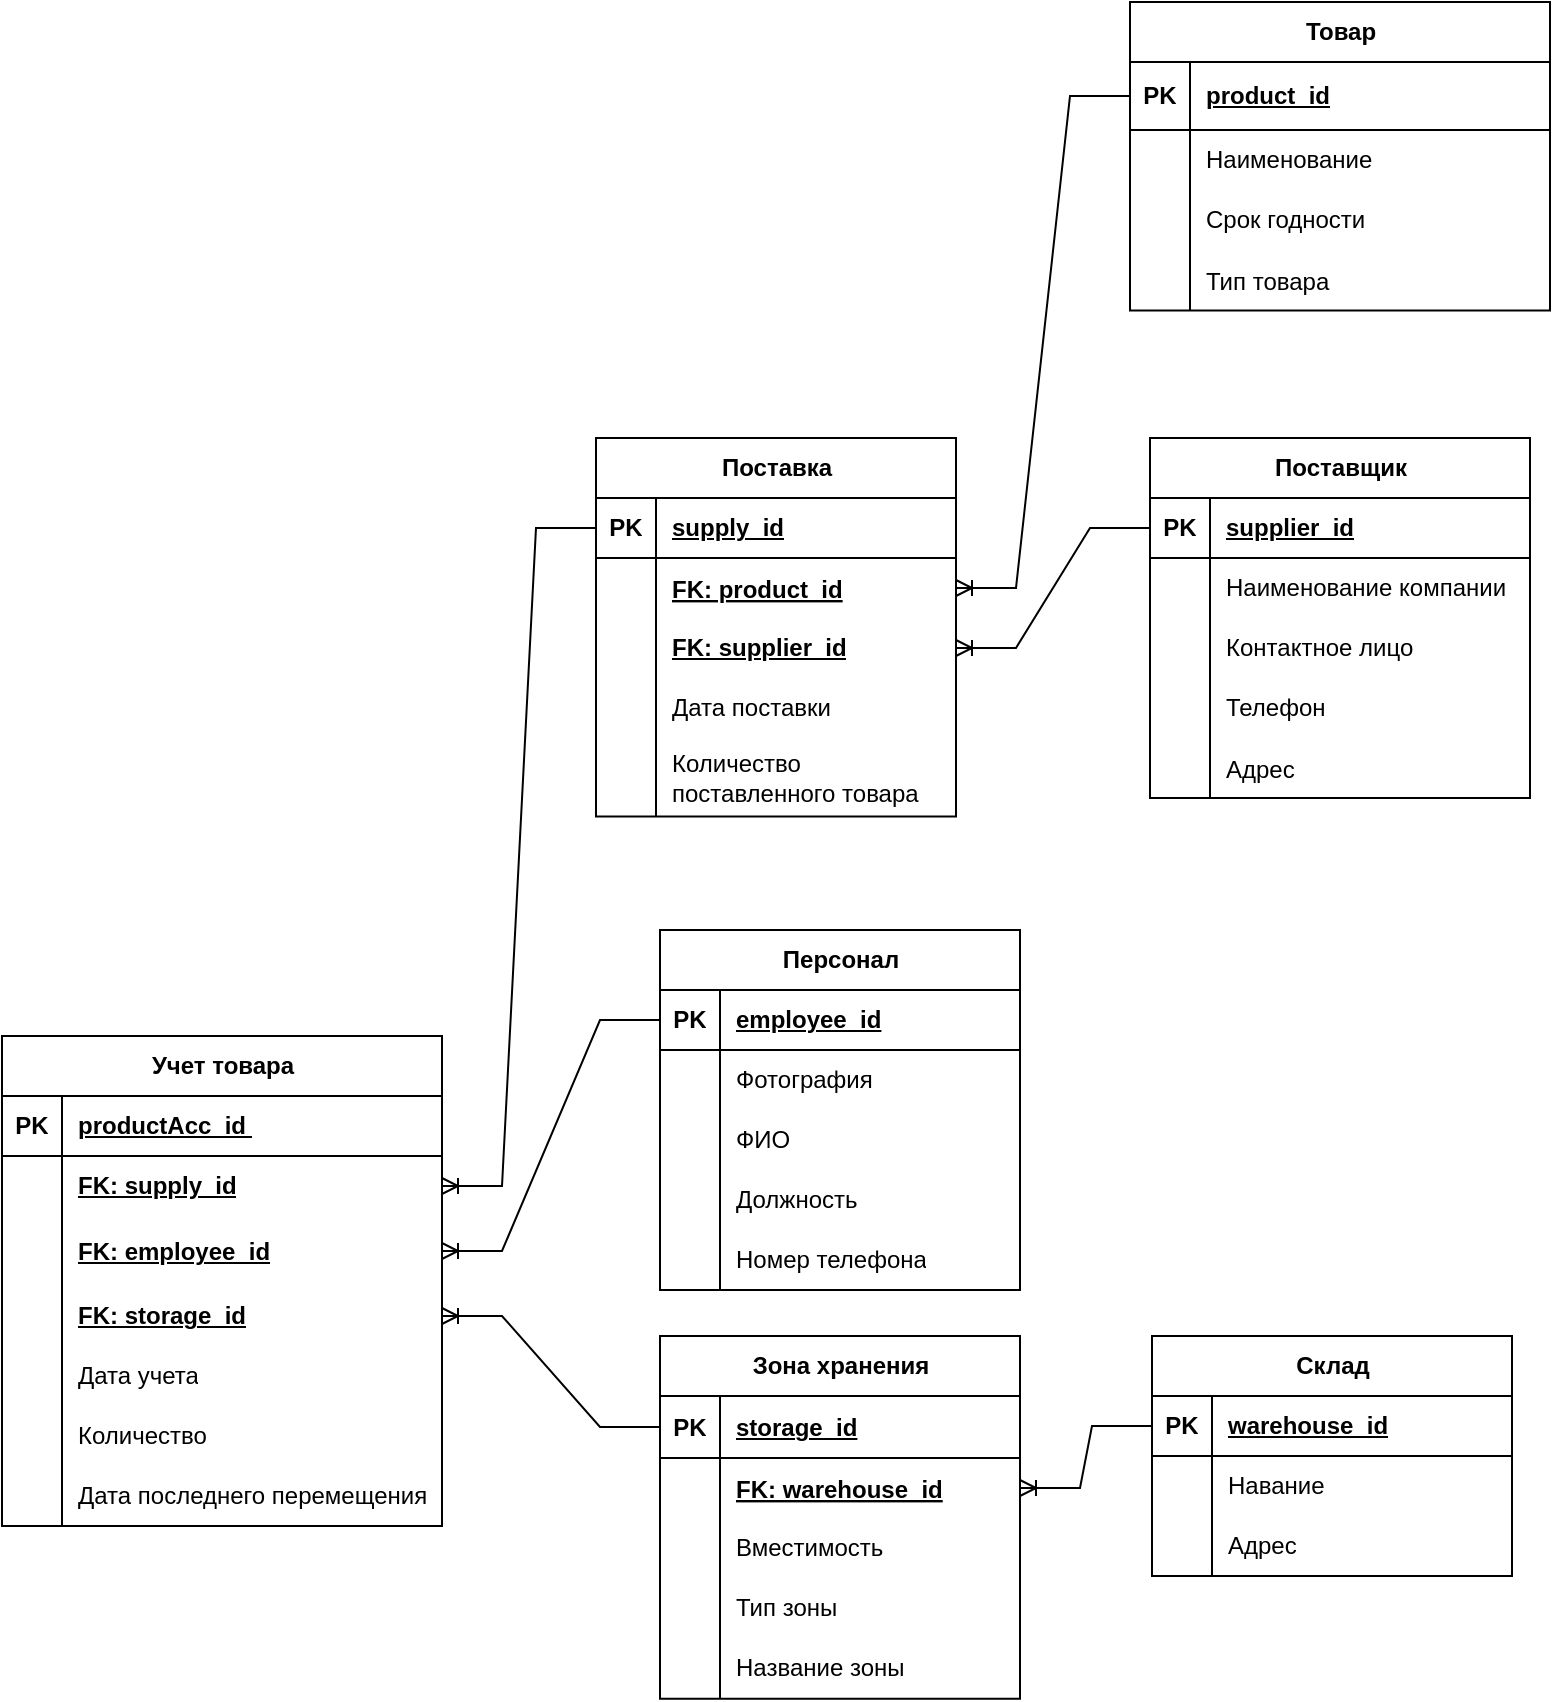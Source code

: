 <mxfile version="26.1.3" pages="3">
  <diagram id="4rOvTQH0u6BPUnANRalw" name="IDEF1x">
    <mxGraphModel dx="2415" dy="1300" grid="0" gridSize="10" guides="1" tooltips="1" connect="1" arrows="1" fold="1" page="0" pageScale="1" pageWidth="827" pageHeight="1169" math="0" shadow="0">
      <root>
        <mxCell id="0" />
        <mxCell id="1" parent="0" />
        <mxCell id="T9Q_iJpfjDqET5GXKT_K-116" value="Товар" style="shape=table;startSize=30;container=1;collapsible=1;childLayout=tableLayout;fixedRows=1;rowLines=0;fontStyle=1;align=center;resizeLast=1;html=1;" parent="1" vertex="1">
          <mxGeometry x="131" y="-188" width="210" height="154.214" as="geometry">
            <mxRectangle x="80" y="290" width="70" height="30" as="alternateBounds" />
          </mxGeometry>
        </mxCell>
        <mxCell id="T9Q_iJpfjDqET5GXKT_K-117" value="" style="shape=tableRow;horizontal=0;startSize=0;swimlaneHead=0;swimlaneBody=0;fillColor=none;collapsible=0;dropTarget=0;points=[[0,0.5],[1,0.5]];portConstraint=eastwest;top=0;left=0;right=0;bottom=1;" parent="T9Q_iJpfjDqET5GXKT_K-116" vertex="1">
          <mxGeometry y="30" width="210" height="34" as="geometry" />
        </mxCell>
        <mxCell id="T9Q_iJpfjDqET5GXKT_K-118" value="PK" style="shape=partialRectangle;connectable=0;fillColor=none;top=0;left=0;bottom=0;right=0;fontStyle=1;overflow=hidden;whiteSpace=wrap;html=1;" parent="T9Q_iJpfjDqET5GXKT_K-117" vertex="1">
          <mxGeometry width="30" height="34" as="geometry">
            <mxRectangle width="30" height="34" as="alternateBounds" />
          </mxGeometry>
        </mxCell>
        <mxCell id="T9Q_iJpfjDqET5GXKT_K-119" value="product_id" style="shape=partialRectangle;connectable=0;fillColor=none;top=0;left=0;bottom=0;right=0;align=left;spacingLeft=6;fontStyle=5;overflow=hidden;whiteSpace=wrap;html=1;" parent="T9Q_iJpfjDqET5GXKT_K-117" vertex="1">
          <mxGeometry x="30" width="180" height="34" as="geometry">
            <mxRectangle width="180" height="34" as="alternateBounds" />
          </mxGeometry>
        </mxCell>
        <mxCell id="T9Q_iJpfjDqET5GXKT_K-120" value="" style="shape=tableRow;horizontal=0;startSize=0;swimlaneHead=0;swimlaneBody=0;fillColor=none;collapsible=0;dropTarget=0;points=[[0,0.5],[1,0.5]];portConstraint=eastwest;top=0;left=0;right=0;bottom=0;" parent="T9Q_iJpfjDqET5GXKT_K-116" vertex="1">
          <mxGeometry y="64" width="210" height="30" as="geometry" />
        </mxCell>
        <mxCell id="T9Q_iJpfjDqET5GXKT_K-121" value="" style="shape=partialRectangle;connectable=0;fillColor=none;top=0;left=0;bottom=0;right=0;editable=1;overflow=hidden;whiteSpace=wrap;html=1;" parent="T9Q_iJpfjDqET5GXKT_K-120" vertex="1">
          <mxGeometry width="30" height="30" as="geometry">
            <mxRectangle width="30" height="30" as="alternateBounds" />
          </mxGeometry>
        </mxCell>
        <mxCell id="T9Q_iJpfjDqET5GXKT_K-122" value="Наименование" style="shape=partialRectangle;connectable=0;fillColor=none;top=0;left=0;bottom=0;right=0;align=left;spacingLeft=6;overflow=hidden;whiteSpace=wrap;html=1;" parent="T9Q_iJpfjDqET5GXKT_K-120" vertex="1">
          <mxGeometry x="30" width="180" height="30" as="geometry">
            <mxRectangle width="180" height="30" as="alternateBounds" />
          </mxGeometry>
        </mxCell>
        <mxCell id="T9Q_iJpfjDqET5GXKT_K-123" value="" style="shape=tableRow;horizontal=0;startSize=0;swimlaneHead=0;swimlaneBody=0;fillColor=none;collapsible=0;dropTarget=0;points=[[0,0.5],[1,0.5]];portConstraint=eastwest;top=0;left=0;right=0;bottom=0;" parent="T9Q_iJpfjDqET5GXKT_K-116" vertex="1">
          <mxGeometry y="94" width="210" height="30" as="geometry" />
        </mxCell>
        <mxCell id="T9Q_iJpfjDqET5GXKT_K-124" value="" style="shape=partialRectangle;connectable=0;fillColor=none;top=0;left=0;bottom=0;right=0;editable=1;overflow=hidden;whiteSpace=wrap;html=1;" parent="T9Q_iJpfjDqET5GXKT_K-123" vertex="1">
          <mxGeometry width="30" height="30" as="geometry">
            <mxRectangle width="30" height="30" as="alternateBounds" />
          </mxGeometry>
        </mxCell>
        <mxCell id="T9Q_iJpfjDqET5GXKT_K-125" value="Срок годности" style="shape=partialRectangle;connectable=0;fillColor=none;top=0;left=0;bottom=0;right=0;align=left;spacingLeft=6;overflow=hidden;whiteSpace=wrap;html=1;" parent="T9Q_iJpfjDqET5GXKT_K-123" vertex="1">
          <mxGeometry x="30" width="180" height="30" as="geometry">
            <mxRectangle width="180" height="30" as="alternateBounds" />
          </mxGeometry>
        </mxCell>
        <mxCell id="T9Q_iJpfjDqET5GXKT_K-126" value="" style="shape=tableRow;horizontal=0;startSize=0;swimlaneHead=0;swimlaneBody=0;fillColor=none;collapsible=0;dropTarget=0;points=[[0,0.5],[1,0.5]];portConstraint=eastwest;top=0;left=0;right=0;bottom=0;" parent="T9Q_iJpfjDqET5GXKT_K-116" vertex="1">
          <mxGeometry y="124" width="210" height="30" as="geometry" />
        </mxCell>
        <mxCell id="T9Q_iJpfjDqET5GXKT_K-127" value="" style="shape=partialRectangle;connectable=0;fillColor=none;top=0;left=0;bottom=0;right=0;editable=1;overflow=hidden;" parent="T9Q_iJpfjDqET5GXKT_K-126" vertex="1">
          <mxGeometry width="30" height="30" as="geometry">
            <mxRectangle width="30" height="30" as="alternateBounds" />
          </mxGeometry>
        </mxCell>
        <mxCell id="T9Q_iJpfjDqET5GXKT_K-128" value="Тип товара" style="shape=partialRectangle;connectable=0;fillColor=none;top=0;left=0;bottom=0;right=0;align=left;spacingLeft=6;overflow=hidden;" parent="T9Q_iJpfjDqET5GXKT_K-126" vertex="1">
          <mxGeometry x="30" width="180" height="30" as="geometry">
            <mxRectangle width="180" height="30" as="alternateBounds" />
          </mxGeometry>
        </mxCell>
        <mxCell id="T9Q_iJpfjDqET5GXKT_K-129" value="Поставщик" style="shape=table;startSize=30;container=1;collapsible=1;childLayout=tableLayout;fixedRows=1;rowLines=0;fontStyle=1;align=center;resizeLast=1;html=1;" parent="1" vertex="1">
          <mxGeometry x="141" y="30" width="190" height="180" as="geometry" />
        </mxCell>
        <mxCell id="T9Q_iJpfjDqET5GXKT_K-130" value="" style="shape=tableRow;horizontal=0;startSize=0;swimlaneHead=0;swimlaneBody=0;fillColor=none;collapsible=0;dropTarget=0;points=[[0,0.5],[1,0.5]];portConstraint=eastwest;top=0;left=0;right=0;bottom=1;" parent="T9Q_iJpfjDqET5GXKT_K-129" vertex="1">
          <mxGeometry y="30" width="190" height="30" as="geometry" />
        </mxCell>
        <mxCell id="T9Q_iJpfjDqET5GXKT_K-131" value="PK" style="shape=partialRectangle;connectable=0;fillColor=none;top=0;left=0;bottom=0;right=0;fontStyle=1;overflow=hidden;whiteSpace=wrap;html=1;" parent="T9Q_iJpfjDqET5GXKT_K-130" vertex="1">
          <mxGeometry width="30" height="30" as="geometry">
            <mxRectangle width="30" height="30" as="alternateBounds" />
          </mxGeometry>
        </mxCell>
        <mxCell id="T9Q_iJpfjDqET5GXKT_K-132" value="supplier_id" style="shape=partialRectangle;connectable=0;fillColor=none;top=0;left=0;bottom=0;right=0;align=left;spacingLeft=6;fontStyle=5;overflow=hidden;whiteSpace=wrap;html=1;" parent="T9Q_iJpfjDqET5GXKT_K-130" vertex="1">
          <mxGeometry x="30" width="160" height="30" as="geometry">
            <mxRectangle width="160" height="30" as="alternateBounds" />
          </mxGeometry>
        </mxCell>
        <mxCell id="T9Q_iJpfjDqET5GXKT_K-133" value="" style="shape=tableRow;horizontal=0;startSize=0;swimlaneHead=0;swimlaneBody=0;fillColor=none;collapsible=0;dropTarget=0;points=[[0,0.5],[1,0.5]];portConstraint=eastwest;top=0;left=0;right=0;bottom=0;" parent="T9Q_iJpfjDqET5GXKT_K-129" vertex="1">
          <mxGeometry y="60" width="190" height="30" as="geometry" />
        </mxCell>
        <mxCell id="T9Q_iJpfjDqET5GXKT_K-134" value="" style="shape=partialRectangle;connectable=0;fillColor=none;top=0;left=0;bottom=0;right=0;editable=1;overflow=hidden;whiteSpace=wrap;html=1;" parent="T9Q_iJpfjDqET5GXKT_K-133" vertex="1">
          <mxGeometry width="30" height="30" as="geometry">
            <mxRectangle width="30" height="30" as="alternateBounds" />
          </mxGeometry>
        </mxCell>
        <mxCell id="T9Q_iJpfjDqET5GXKT_K-135" value="Наименование компании" style="shape=partialRectangle;connectable=0;fillColor=none;top=0;left=0;bottom=0;right=0;align=left;spacingLeft=6;overflow=hidden;whiteSpace=wrap;html=1;" parent="T9Q_iJpfjDqET5GXKT_K-133" vertex="1">
          <mxGeometry x="30" width="160" height="30" as="geometry">
            <mxRectangle width="160" height="30" as="alternateBounds" />
          </mxGeometry>
        </mxCell>
        <mxCell id="T9Q_iJpfjDqET5GXKT_K-136" value="" style="shape=tableRow;horizontal=0;startSize=0;swimlaneHead=0;swimlaneBody=0;fillColor=none;collapsible=0;dropTarget=0;points=[[0,0.5],[1,0.5]];portConstraint=eastwest;top=0;left=0;right=0;bottom=0;" parent="T9Q_iJpfjDqET5GXKT_K-129" vertex="1">
          <mxGeometry y="90" width="190" height="30" as="geometry" />
        </mxCell>
        <mxCell id="T9Q_iJpfjDqET5GXKT_K-137" value="" style="shape=partialRectangle;connectable=0;fillColor=none;top=0;left=0;bottom=0;right=0;editable=1;overflow=hidden;whiteSpace=wrap;html=1;" parent="T9Q_iJpfjDqET5GXKT_K-136" vertex="1">
          <mxGeometry width="30" height="30" as="geometry">
            <mxRectangle width="30" height="30" as="alternateBounds" />
          </mxGeometry>
        </mxCell>
        <mxCell id="T9Q_iJpfjDqET5GXKT_K-138" value="Контактное лицо" style="shape=partialRectangle;connectable=0;fillColor=none;top=0;left=0;bottom=0;right=0;align=left;spacingLeft=6;overflow=hidden;whiteSpace=wrap;html=1;" parent="T9Q_iJpfjDqET5GXKT_K-136" vertex="1">
          <mxGeometry x="30" width="160" height="30" as="geometry">
            <mxRectangle width="160" height="30" as="alternateBounds" />
          </mxGeometry>
        </mxCell>
        <mxCell id="T9Q_iJpfjDqET5GXKT_K-139" value="" style="shape=tableRow;horizontal=0;startSize=0;swimlaneHead=0;swimlaneBody=0;fillColor=none;collapsible=0;dropTarget=0;points=[[0,0.5],[1,0.5]];portConstraint=eastwest;top=0;left=0;right=0;bottom=0;" parent="T9Q_iJpfjDqET5GXKT_K-129" vertex="1">
          <mxGeometry y="120" width="190" height="30" as="geometry" />
        </mxCell>
        <mxCell id="T9Q_iJpfjDqET5GXKT_K-140" value="" style="shape=partialRectangle;connectable=0;fillColor=none;top=0;left=0;bottom=0;right=0;editable=1;overflow=hidden;whiteSpace=wrap;html=1;" parent="T9Q_iJpfjDqET5GXKT_K-139" vertex="1">
          <mxGeometry width="30" height="30" as="geometry">
            <mxRectangle width="30" height="30" as="alternateBounds" />
          </mxGeometry>
        </mxCell>
        <mxCell id="T9Q_iJpfjDqET5GXKT_K-141" value="Телефон" style="shape=partialRectangle;connectable=0;fillColor=none;top=0;left=0;bottom=0;right=0;align=left;spacingLeft=6;overflow=hidden;whiteSpace=wrap;html=1;" parent="T9Q_iJpfjDqET5GXKT_K-139" vertex="1">
          <mxGeometry x="30" width="160" height="30" as="geometry">
            <mxRectangle width="160" height="30" as="alternateBounds" />
          </mxGeometry>
        </mxCell>
        <mxCell id="T9Q_iJpfjDqET5GXKT_K-142" value="" style="shape=tableRow;horizontal=0;startSize=0;swimlaneHead=0;swimlaneBody=0;fillColor=none;collapsible=0;dropTarget=0;points=[[0,0.5],[1,0.5]];portConstraint=eastwest;top=0;left=0;right=0;bottom=0;" parent="T9Q_iJpfjDqET5GXKT_K-129" vertex="1">
          <mxGeometry y="150" width="190" height="30" as="geometry" />
        </mxCell>
        <mxCell id="T9Q_iJpfjDqET5GXKT_K-143" value="" style="shape=partialRectangle;connectable=0;fillColor=none;top=0;left=0;bottom=0;right=0;editable=1;overflow=hidden;" parent="T9Q_iJpfjDqET5GXKT_K-142" vertex="1">
          <mxGeometry width="30" height="30" as="geometry">
            <mxRectangle width="30" height="30" as="alternateBounds" />
          </mxGeometry>
        </mxCell>
        <mxCell id="T9Q_iJpfjDqET5GXKT_K-144" value="Адрес" style="shape=partialRectangle;connectable=0;fillColor=none;top=0;left=0;bottom=0;right=0;align=left;spacingLeft=6;overflow=hidden;" parent="T9Q_iJpfjDqET5GXKT_K-142" vertex="1">
          <mxGeometry x="30" width="160" height="30" as="geometry">
            <mxRectangle width="160" height="30" as="alternateBounds" />
          </mxGeometry>
        </mxCell>
        <mxCell id="T9Q_iJpfjDqET5GXKT_K-145" value="Учет товара" style="shape=table;startSize=30;container=1;collapsible=1;childLayout=tableLayout;fixedRows=1;rowLines=0;fontStyle=1;align=center;resizeLast=1;html=1;" parent="1" vertex="1">
          <mxGeometry x="-433" y="329" width="220" height="245" as="geometry" />
        </mxCell>
        <mxCell id="T9Q_iJpfjDqET5GXKT_K-146" value="" style="shape=tableRow;horizontal=0;startSize=0;swimlaneHead=0;swimlaneBody=0;fillColor=none;collapsible=0;dropTarget=0;points=[[0,0.5],[1,0.5]];portConstraint=eastwest;top=0;left=0;right=0;bottom=1;" parent="T9Q_iJpfjDqET5GXKT_K-145" vertex="1">
          <mxGeometry y="30" width="220" height="30" as="geometry" />
        </mxCell>
        <mxCell id="T9Q_iJpfjDqET5GXKT_K-147" value="PK" style="shape=partialRectangle;connectable=0;fillColor=none;top=0;left=0;bottom=0;right=0;fontStyle=1;overflow=hidden;whiteSpace=wrap;html=1;" parent="T9Q_iJpfjDqET5GXKT_K-146" vertex="1">
          <mxGeometry width="30" height="30" as="geometry">
            <mxRectangle width="30" height="30" as="alternateBounds" />
          </mxGeometry>
        </mxCell>
        <mxCell id="T9Q_iJpfjDqET5GXKT_K-148" value="&lt;span style=&quot;&quot; lang=&quot;EN-US&quot;&gt;&lt;font face=&quot;Helvetica&quot; style=&quot;&quot;&gt;productAcc_id&amp;nbsp;&lt;/font&gt;&lt;/span&gt;" style="shape=partialRectangle;connectable=0;fillColor=none;top=0;left=0;bottom=0;right=0;align=left;spacingLeft=6;fontStyle=5;overflow=hidden;whiteSpace=wrap;html=1;" parent="T9Q_iJpfjDqET5GXKT_K-146" vertex="1">
          <mxGeometry x="30" width="190" height="30" as="geometry">
            <mxRectangle width="190" height="30" as="alternateBounds" />
          </mxGeometry>
        </mxCell>
        <mxCell id="T9Q_iJpfjDqET5GXKT_K-149" value="" style="shape=tableRow;horizontal=0;startSize=0;swimlaneHead=0;swimlaneBody=0;fillColor=none;collapsible=0;dropTarget=0;points=[[0,0.5],[1,0.5]];portConstraint=eastwest;top=0;left=0;right=0;bottom=0;" parent="T9Q_iJpfjDqET5GXKT_K-145" vertex="1">
          <mxGeometry y="60" width="220" height="30" as="geometry" />
        </mxCell>
        <mxCell id="T9Q_iJpfjDqET5GXKT_K-150" value="" style="shape=partialRectangle;connectable=0;fillColor=none;top=0;left=0;bottom=0;right=0;fontStyle=0;overflow=hidden;whiteSpace=wrap;html=1;" parent="T9Q_iJpfjDqET5GXKT_K-149" vertex="1">
          <mxGeometry width="30" height="30" as="geometry">
            <mxRectangle width="30" height="30" as="alternateBounds" />
          </mxGeometry>
        </mxCell>
        <mxCell id="T9Q_iJpfjDqET5GXKT_K-151" value="&lt;b&gt;&lt;u&gt;FK: supply_id&lt;/u&gt;&lt;/b&gt;" style="shape=partialRectangle;connectable=0;fillColor=none;top=0;left=0;bottom=0;right=0;align=left;spacingLeft=6;fontStyle=0;overflow=hidden;whiteSpace=wrap;html=1;" parent="T9Q_iJpfjDqET5GXKT_K-149" vertex="1">
          <mxGeometry x="30" width="190" height="30" as="geometry">
            <mxRectangle width="190" height="30" as="alternateBounds" />
          </mxGeometry>
        </mxCell>
        <mxCell id="T9Q_iJpfjDqET5GXKT_K-152" value="" style="shape=tableRow;horizontal=0;startSize=0;swimlaneHead=0;swimlaneBody=0;fillColor=none;collapsible=0;dropTarget=0;points=[[0,0.5],[1,0.5]];portConstraint=eastwest;top=0;left=0;right=0;bottom=0;" parent="T9Q_iJpfjDqET5GXKT_K-145" vertex="1">
          <mxGeometry y="90" width="220" height="35" as="geometry" />
        </mxCell>
        <mxCell id="T9Q_iJpfjDqET5GXKT_K-153" value="" style="shape=partialRectangle;connectable=0;fillColor=none;top=0;left=0;bottom=0;right=0;fontStyle=0;overflow=hidden;whiteSpace=wrap;html=1;" parent="T9Q_iJpfjDqET5GXKT_K-152" vertex="1">
          <mxGeometry width="30" height="35" as="geometry">
            <mxRectangle width="30" height="35" as="alternateBounds" />
          </mxGeometry>
        </mxCell>
        <mxCell id="T9Q_iJpfjDqET5GXKT_K-154" value="&lt;b&gt;&lt;u&gt;FK: employee_id&lt;/u&gt;&lt;/b&gt;" style="shape=partialRectangle;connectable=0;fillColor=none;top=0;left=0;bottom=0;right=0;align=left;spacingLeft=6;fontStyle=0;overflow=hidden;whiteSpace=wrap;html=1;" parent="T9Q_iJpfjDqET5GXKT_K-152" vertex="1">
          <mxGeometry x="30" width="190" height="35" as="geometry">
            <mxRectangle width="190" height="35" as="alternateBounds" />
          </mxGeometry>
        </mxCell>
        <mxCell id="T9Q_iJpfjDqET5GXKT_K-155" value="" style="shape=tableRow;horizontal=0;startSize=0;swimlaneHead=0;swimlaneBody=0;fillColor=none;collapsible=0;dropTarget=0;points=[[0,0.5],[1,0.5]];portConstraint=eastwest;top=0;left=0;right=0;bottom=0;" parent="T9Q_iJpfjDqET5GXKT_K-145" vertex="1">
          <mxGeometry y="125" width="220" height="30" as="geometry" />
        </mxCell>
        <mxCell id="T9Q_iJpfjDqET5GXKT_K-156" value="" style="shape=partialRectangle;connectable=0;fillColor=none;top=0;left=0;bottom=0;right=0;fontStyle=0;overflow=hidden;whiteSpace=wrap;html=1;" parent="T9Q_iJpfjDqET5GXKT_K-155" vertex="1">
          <mxGeometry width="30" height="30" as="geometry">
            <mxRectangle width="30" height="30" as="alternateBounds" />
          </mxGeometry>
        </mxCell>
        <mxCell id="T9Q_iJpfjDqET5GXKT_K-157" value="&lt;b&gt;&lt;u&gt;FK: storage_id&lt;/u&gt;&lt;/b&gt;" style="shape=partialRectangle;connectable=0;fillColor=none;top=0;left=0;bottom=0;right=0;align=left;spacingLeft=6;fontStyle=0;overflow=hidden;whiteSpace=wrap;html=1;" parent="T9Q_iJpfjDqET5GXKT_K-155" vertex="1">
          <mxGeometry x="30" width="190" height="30" as="geometry">
            <mxRectangle width="190" height="30" as="alternateBounds" />
          </mxGeometry>
        </mxCell>
        <mxCell id="T9Q_iJpfjDqET5GXKT_K-158" value="" style="shape=tableRow;horizontal=0;startSize=0;swimlaneHead=0;swimlaneBody=0;fillColor=none;collapsible=0;dropTarget=0;points=[[0,0.5],[1,0.5]];portConstraint=eastwest;top=0;left=0;right=0;bottom=0;" parent="T9Q_iJpfjDqET5GXKT_K-145" vertex="1">
          <mxGeometry y="155" width="220" height="30" as="geometry" />
        </mxCell>
        <mxCell id="T9Q_iJpfjDqET5GXKT_K-159" value="" style="shape=partialRectangle;connectable=0;fillColor=none;top=0;left=0;bottom=0;right=0;editable=1;overflow=hidden;whiteSpace=wrap;html=1;" parent="T9Q_iJpfjDqET5GXKT_K-158" vertex="1">
          <mxGeometry width="30" height="30" as="geometry">
            <mxRectangle width="30" height="30" as="alternateBounds" />
          </mxGeometry>
        </mxCell>
        <mxCell id="T9Q_iJpfjDqET5GXKT_K-160" value="Дата учета" style="shape=partialRectangle;connectable=0;fillColor=none;top=0;left=0;bottom=0;right=0;align=left;spacingLeft=6;overflow=hidden;whiteSpace=wrap;html=1;" parent="T9Q_iJpfjDqET5GXKT_K-158" vertex="1">
          <mxGeometry x="30" width="190" height="30" as="geometry">
            <mxRectangle width="190" height="30" as="alternateBounds" />
          </mxGeometry>
        </mxCell>
        <mxCell id="T9Q_iJpfjDqET5GXKT_K-161" value="" style="shape=tableRow;horizontal=0;startSize=0;swimlaneHead=0;swimlaneBody=0;fillColor=none;collapsible=0;dropTarget=0;points=[[0,0.5],[1,0.5]];portConstraint=eastwest;top=0;left=0;right=0;bottom=0;" parent="T9Q_iJpfjDqET5GXKT_K-145" vertex="1">
          <mxGeometry y="185" width="220" height="30" as="geometry" />
        </mxCell>
        <mxCell id="T9Q_iJpfjDqET5GXKT_K-162" value="" style="shape=partialRectangle;connectable=0;fillColor=none;top=0;left=0;bottom=0;right=0;editable=1;overflow=hidden;whiteSpace=wrap;html=1;" parent="T9Q_iJpfjDqET5GXKT_K-161" vertex="1">
          <mxGeometry width="30" height="30" as="geometry">
            <mxRectangle width="30" height="30" as="alternateBounds" />
          </mxGeometry>
        </mxCell>
        <mxCell id="T9Q_iJpfjDqET5GXKT_K-163" value="Количество" style="shape=partialRectangle;connectable=0;fillColor=none;top=0;left=0;bottom=0;right=0;align=left;spacingLeft=6;overflow=hidden;whiteSpace=wrap;html=1;" parent="T9Q_iJpfjDqET5GXKT_K-161" vertex="1">
          <mxGeometry x="30" width="190" height="30" as="geometry">
            <mxRectangle width="190" height="30" as="alternateBounds" />
          </mxGeometry>
        </mxCell>
        <mxCell id="T9Q_iJpfjDqET5GXKT_K-164" value="" style="shape=tableRow;horizontal=0;startSize=0;swimlaneHead=0;swimlaneBody=0;fillColor=none;collapsible=0;dropTarget=0;points=[[0,0.5],[1,0.5]];portConstraint=eastwest;top=0;left=0;right=0;bottom=0;" parent="T9Q_iJpfjDqET5GXKT_K-145" vertex="1">
          <mxGeometry y="215" width="220" height="30" as="geometry" />
        </mxCell>
        <mxCell id="T9Q_iJpfjDqET5GXKT_K-165" value="" style="shape=partialRectangle;connectable=0;fillColor=none;top=0;left=0;bottom=0;right=0;editable=1;overflow=hidden;whiteSpace=wrap;html=1;" parent="T9Q_iJpfjDqET5GXKT_K-164" vertex="1">
          <mxGeometry width="30" height="30" as="geometry">
            <mxRectangle width="30" height="30" as="alternateBounds" />
          </mxGeometry>
        </mxCell>
        <mxCell id="T9Q_iJpfjDqET5GXKT_K-166" value="Дата последнего перемещения" style="shape=partialRectangle;connectable=0;fillColor=none;top=0;left=0;bottom=0;right=0;align=left;spacingLeft=6;overflow=hidden;whiteSpace=wrap;html=1;" parent="T9Q_iJpfjDqET5GXKT_K-164" vertex="1">
          <mxGeometry x="30" width="190" height="30" as="geometry">
            <mxRectangle width="190" height="30" as="alternateBounds" />
          </mxGeometry>
        </mxCell>
        <mxCell id="T9Q_iJpfjDqET5GXKT_K-167" value="Персонал" style="shape=table;startSize=30;container=1;collapsible=1;childLayout=tableLayout;fixedRows=1;rowLines=0;fontStyle=1;align=center;resizeLast=1;html=1;" parent="1" vertex="1">
          <mxGeometry x="-104" y="276" width="180" height="180" as="geometry" />
        </mxCell>
        <mxCell id="T9Q_iJpfjDqET5GXKT_K-168" value="" style="shape=tableRow;horizontal=0;startSize=0;swimlaneHead=0;swimlaneBody=0;fillColor=none;collapsible=0;dropTarget=0;points=[[0,0.5],[1,0.5]];portConstraint=eastwest;top=0;left=0;right=0;bottom=1;" parent="T9Q_iJpfjDqET5GXKT_K-167" vertex="1">
          <mxGeometry y="30" width="180" height="30" as="geometry" />
        </mxCell>
        <mxCell id="T9Q_iJpfjDqET5GXKT_K-169" value="PK" style="shape=partialRectangle;connectable=0;fillColor=none;top=0;left=0;bottom=0;right=0;fontStyle=1;overflow=hidden;whiteSpace=wrap;html=1;" parent="T9Q_iJpfjDqET5GXKT_K-168" vertex="1">
          <mxGeometry width="30" height="30" as="geometry">
            <mxRectangle width="30" height="30" as="alternateBounds" />
          </mxGeometry>
        </mxCell>
        <mxCell id="T9Q_iJpfjDqET5GXKT_K-170" value="employee_id" style="shape=partialRectangle;connectable=0;fillColor=none;top=0;left=0;bottom=0;right=0;align=left;spacingLeft=6;fontStyle=5;overflow=hidden;whiteSpace=wrap;html=1;" parent="T9Q_iJpfjDqET5GXKT_K-168" vertex="1">
          <mxGeometry x="30" width="150" height="30" as="geometry">
            <mxRectangle width="150" height="30" as="alternateBounds" />
          </mxGeometry>
        </mxCell>
        <mxCell id="T9Q_iJpfjDqET5GXKT_K-171" value="" style="shape=tableRow;horizontal=0;startSize=0;swimlaneHead=0;swimlaneBody=0;fillColor=none;collapsible=0;dropTarget=0;points=[[0,0.5],[1,0.5]];portConstraint=eastwest;top=0;left=0;right=0;bottom=0;" parent="T9Q_iJpfjDqET5GXKT_K-167" vertex="1">
          <mxGeometry y="60" width="180" height="30" as="geometry" />
        </mxCell>
        <mxCell id="T9Q_iJpfjDqET5GXKT_K-172" value="" style="shape=partialRectangle;connectable=0;fillColor=none;top=0;left=0;bottom=0;right=0;fontStyle=0;overflow=hidden;whiteSpace=wrap;html=1;" parent="T9Q_iJpfjDqET5GXKT_K-171" vertex="1">
          <mxGeometry width="30" height="30" as="geometry">
            <mxRectangle width="30" height="30" as="alternateBounds" />
          </mxGeometry>
        </mxCell>
        <mxCell id="T9Q_iJpfjDqET5GXKT_K-173" value="Фотография" style="shape=partialRectangle;connectable=0;fillColor=none;top=0;left=0;bottom=0;right=0;align=left;spacingLeft=6;fontStyle=0;overflow=hidden;whiteSpace=wrap;html=1;" parent="T9Q_iJpfjDqET5GXKT_K-171" vertex="1">
          <mxGeometry x="30" width="150" height="30" as="geometry">
            <mxRectangle width="150" height="30" as="alternateBounds" />
          </mxGeometry>
        </mxCell>
        <mxCell id="T9Q_iJpfjDqET5GXKT_K-174" value="" style="shape=tableRow;horizontal=0;startSize=0;swimlaneHead=0;swimlaneBody=0;fillColor=none;collapsible=0;dropTarget=0;points=[[0,0.5],[1,0.5]];portConstraint=eastwest;top=0;left=0;right=0;bottom=0;" parent="T9Q_iJpfjDqET5GXKT_K-167" vertex="1">
          <mxGeometry y="90" width="180" height="30" as="geometry" />
        </mxCell>
        <mxCell id="T9Q_iJpfjDqET5GXKT_K-175" value="" style="shape=partialRectangle;connectable=0;fillColor=none;top=0;left=0;bottom=0;right=0;editable=1;overflow=hidden;whiteSpace=wrap;html=1;" parent="T9Q_iJpfjDqET5GXKT_K-174" vertex="1">
          <mxGeometry width="30" height="30" as="geometry">
            <mxRectangle width="30" height="30" as="alternateBounds" />
          </mxGeometry>
        </mxCell>
        <mxCell id="T9Q_iJpfjDqET5GXKT_K-176" value="ФИО" style="shape=partialRectangle;connectable=0;fillColor=none;top=0;left=0;bottom=0;right=0;align=left;spacingLeft=6;overflow=hidden;whiteSpace=wrap;html=1;" parent="T9Q_iJpfjDqET5GXKT_K-174" vertex="1">
          <mxGeometry x="30" width="150" height="30" as="geometry">
            <mxRectangle width="150" height="30" as="alternateBounds" />
          </mxGeometry>
        </mxCell>
        <mxCell id="T9Q_iJpfjDqET5GXKT_K-177" value="" style="shape=tableRow;horizontal=0;startSize=0;swimlaneHead=0;swimlaneBody=0;fillColor=none;collapsible=0;dropTarget=0;points=[[0,0.5],[1,0.5]];portConstraint=eastwest;top=0;left=0;right=0;bottom=0;" parent="T9Q_iJpfjDqET5GXKT_K-167" vertex="1">
          <mxGeometry y="120" width="180" height="30" as="geometry" />
        </mxCell>
        <mxCell id="T9Q_iJpfjDqET5GXKT_K-178" value="" style="shape=partialRectangle;connectable=0;fillColor=none;top=0;left=0;bottom=0;right=0;editable=1;overflow=hidden;whiteSpace=wrap;html=1;" parent="T9Q_iJpfjDqET5GXKT_K-177" vertex="1">
          <mxGeometry width="30" height="30" as="geometry">
            <mxRectangle width="30" height="30" as="alternateBounds" />
          </mxGeometry>
        </mxCell>
        <mxCell id="T9Q_iJpfjDqET5GXKT_K-179" value="Должность" style="shape=partialRectangle;connectable=0;fillColor=none;top=0;left=0;bottom=0;right=0;align=left;spacingLeft=6;overflow=hidden;whiteSpace=wrap;html=1;" parent="T9Q_iJpfjDqET5GXKT_K-177" vertex="1">
          <mxGeometry x="30" width="150" height="30" as="geometry">
            <mxRectangle width="150" height="30" as="alternateBounds" />
          </mxGeometry>
        </mxCell>
        <mxCell id="T9Q_iJpfjDqET5GXKT_K-180" value="" style="shape=tableRow;horizontal=0;startSize=0;swimlaneHead=0;swimlaneBody=0;fillColor=none;collapsible=0;dropTarget=0;points=[[0,0.5],[1,0.5]];portConstraint=eastwest;top=0;left=0;right=0;bottom=0;" parent="T9Q_iJpfjDqET5GXKT_K-167" vertex="1">
          <mxGeometry y="150" width="180" height="30" as="geometry" />
        </mxCell>
        <mxCell id="T9Q_iJpfjDqET5GXKT_K-181" value="" style="shape=partialRectangle;connectable=0;fillColor=none;top=0;left=0;bottom=0;right=0;editable=1;overflow=hidden;whiteSpace=wrap;html=1;" parent="T9Q_iJpfjDqET5GXKT_K-180" vertex="1">
          <mxGeometry width="30" height="30" as="geometry">
            <mxRectangle width="30" height="30" as="alternateBounds" />
          </mxGeometry>
        </mxCell>
        <mxCell id="T9Q_iJpfjDqET5GXKT_K-182" value="Номер телефона" style="shape=partialRectangle;connectable=0;fillColor=none;top=0;left=0;bottom=0;right=0;align=left;spacingLeft=6;overflow=hidden;whiteSpace=wrap;html=1;" parent="T9Q_iJpfjDqET5GXKT_K-180" vertex="1">
          <mxGeometry x="30" width="150" height="30" as="geometry">
            <mxRectangle width="150" height="30" as="alternateBounds" />
          </mxGeometry>
        </mxCell>
        <mxCell id="T9Q_iJpfjDqET5GXKT_K-183" value="Зона хранения" style="shape=table;startSize=30;container=1;collapsible=1;childLayout=tableLayout;fixedRows=1;rowLines=0;fontStyle=1;align=center;resizeLast=1;html=1;" parent="1" vertex="1">
          <mxGeometry x="-104" y="479" width="180" height="181.353" as="geometry" />
        </mxCell>
        <mxCell id="T9Q_iJpfjDqET5GXKT_K-184" value="" style="shape=tableRow;horizontal=0;startSize=0;swimlaneHead=0;swimlaneBody=0;fillColor=none;collapsible=0;dropTarget=0;points=[[0,0.5],[1,0.5]];portConstraint=eastwest;top=0;left=0;right=0;bottom=1;" parent="T9Q_iJpfjDqET5GXKT_K-183" vertex="1">
          <mxGeometry y="30" width="180" height="31" as="geometry" />
        </mxCell>
        <mxCell id="T9Q_iJpfjDqET5GXKT_K-185" value="PK" style="shape=partialRectangle;connectable=0;fillColor=none;top=0;left=0;bottom=0;right=0;fontStyle=1;overflow=hidden;whiteSpace=wrap;html=1;" parent="T9Q_iJpfjDqET5GXKT_K-184" vertex="1">
          <mxGeometry width="30" height="31" as="geometry">
            <mxRectangle width="30" height="31" as="alternateBounds" />
          </mxGeometry>
        </mxCell>
        <mxCell id="T9Q_iJpfjDqET5GXKT_K-186" value="storage_id" style="shape=partialRectangle;connectable=0;fillColor=none;top=0;left=0;bottom=0;right=0;align=left;spacingLeft=6;fontStyle=5;overflow=hidden;whiteSpace=wrap;html=1;" parent="T9Q_iJpfjDqET5GXKT_K-184" vertex="1">
          <mxGeometry x="30" width="150" height="31" as="geometry">
            <mxRectangle width="150" height="31" as="alternateBounds" />
          </mxGeometry>
        </mxCell>
        <mxCell id="IJBN989q1ft5XyzQ_byz-5" value="" style="shape=tableRow;horizontal=0;startSize=0;swimlaneHead=0;swimlaneBody=0;fillColor=none;collapsible=0;dropTarget=0;points=[[0,0.5],[1,0.5]];portConstraint=eastwest;top=0;left=0;right=0;bottom=0;" vertex="1" parent="T9Q_iJpfjDqET5GXKT_K-183">
          <mxGeometry y="61" width="180" height="30" as="geometry" />
        </mxCell>
        <mxCell id="IJBN989q1ft5XyzQ_byz-6" value="" style="shape=partialRectangle;connectable=0;fillColor=none;top=0;left=0;bottom=0;right=0;editable=1;overflow=hidden;" vertex="1" parent="IJBN989q1ft5XyzQ_byz-5">
          <mxGeometry width="30" height="30" as="geometry">
            <mxRectangle width="30" height="30" as="alternateBounds" />
          </mxGeometry>
        </mxCell>
        <mxCell id="IJBN989q1ft5XyzQ_byz-7" value="FK: warehouse_id" style="shape=partialRectangle;connectable=0;fillColor=none;top=0;left=0;bottom=0;right=0;align=left;spacingLeft=6;overflow=hidden;fontStyle=5" vertex="1" parent="IJBN989q1ft5XyzQ_byz-5">
          <mxGeometry x="30" width="150" height="30" as="geometry">
            <mxRectangle width="150" height="30" as="alternateBounds" />
          </mxGeometry>
        </mxCell>
        <mxCell id="T9Q_iJpfjDqET5GXKT_K-187" value="" style="shape=tableRow;horizontal=0;startSize=0;swimlaneHead=0;swimlaneBody=0;fillColor=none;collapsible=0;dropTarget=0;points=[[0,0.5],[1,0.5]];portConstraint=eastwest;top=0;left=0;right=0;bottom=0;" parent="T9Q_iJpfjDqET5GXKT_K-183" vertex="1">
          <mxGeometry y="91" width="180" height="30" as="geometry" />
        </mxCell>
        <mxCell id="T9Q_iJpfjDqET5GXKT_K-188" value="" style="shape=partialRectangle;connectable=0;fillColor=none;top=0;left=0;bottom=0;right=0;editable=1;overflow=hidden;whiteSpace=wrap;html=1;" parent="T9Q_iJpfjDqET5GXKT_K-187" vertex="1">
          <mxGeometry width="30" height="30" as="geometry">
            <mxRectangle width="30" height="30" as="alternateBounds" />
          </mxGeometry>
        </mxCell>
        <mxCell id="T9Q_iJpfjDqET5GXKT_K-189" value="Вместимость" style="shape=partialRectangle;connectable=0;fillColor=none;top=0;left=0;bottom=0;right=0;align=left;spacingLeft=6;overflow=hidden;whiteSpace=wrap;html=1;" parent="T9Q_iJpfjDqET5GXKT_K-187" vertex="1">
          <mxGeometry x="30" width="150" height="30" as="geometry">
            <mxRectangle width="150" height="30" as="alternateBounds" />
          </mxGeometry>
        </mxCell>
        <mxCell id="T9Q_iJpfjDqET5GXKT_K-190" value="" style="shape=tableRow;horizontal=0;startSize=0;swimlaneHead=0;swimlaneBody=0;fillColor=none;collapsible=0;dropTarget=0;points=[[0,0.5],[1,0.5]];portConstraint=eastwest;top=0;left=0;right=0;bottom=0;" parent="T9Q_iJpfjDqET5GXKT_K-183" vertex="1">
          <mxGeometry y="121" width="180" height="30" as="geometry" />
        </mxCell>
        <mxCell id="T9Q_iJpfjDqET5GXKT_K-191" value="" style="shape=partialRectangle;connectable=0;fillColor=none;top=0;left=0;bottom=0;right=0;editable=1;overflow=hidden;whiteSpace=wrap;html=1;" parent="T9Q_iJpfjDqET5GXKT_K-190" vertex="1">
          <mxGeometry width="30" height="30" as="geometry">
            <mxRectangle width="30" height="30" as="alternateBounds" />
          </mxGeometry>
        </mxCell>
        <mxCell id="T9Q_iJpfjDqET5GXKT_K-192" value="Тип зоны" style="shape=partialRectangle;connectable=0;fillColor=none;top=0;left=0;bottom=0;right=0;align=left;spacingLeft=6;overflow=hidden;whiteSpace=wrap;html=1;" parent="T9Q_iJpfjDqET5GXKT_K-190" vertex="1">
          <mxGeometry x="30" width="150" height="30" as="geometry">
            <mxRectangle width="150" height="30" as="alternateBounds" />
          </mxGeometry>
        </mxCell>
        <mxCell id="T9Q_iJpfjDqET5GXKT_K-193" value="" style="shape=tableRow;horizontal=0;startSize=0;swimlaneHead=0;swimlaneBody=0;fillColor=none;collapsible=0;dropTarget=0;points=[[0,0.5],[1,0.5]];portConstraint=eastwest;top=0;left=0;right=0;bottom=0;" parent="T9Q_iJpfjDqET5GXKT_K-183" vertex="1">
          <mxGeometry y="151" width="180" height="30" as="geometry" />
        </mxCell>
        <mxCell id="T9Q_iJpfjDqET5GXKT_K-194" value="" style="shape=partialRectangle;connectable=0;fillColor=none;top=0;left=0;bottom=0;right=0;editable=1;overflow=hidden;whiteSpace=wrap;html=1;" parent="T9Q_iJpfjDqET5GXKT_K-193" vertex="1">
          <mxGeometry width="30" height="30" as="geometry">
            <mxRectangle width="30" height="30" as="alternateBounds" />
          </mxGeometry>
        </mxCell>
        <mxCell id="T9Q_iJpfjDqET5GXKT_K-195" value="Название зоны" style="shape=partialRectangle;connectable=0;fillColor=none;top=0;left=0;bottom=0;right=0;align=left;spacingLeft=6;overflow=hidden;whiteSpace=wrap;html=1;" parent="T9Q_iJpfjDqET5GXKT_K-193" vertex="1">
          <mxGeometry x="30" width="150" height="30" as="geometry">
            <mxRectangle width="150" height="30" as="alternateBounds" />
          </mxGeometry>
        </mxCell>
        <mxCell id="T9Q_iJpfjDqET5GXKT_K-196" value="Склад" style="shape=table;startSize=30;container=1;collapsible=1;childLayout=tableLayout;fixedRows=1;rowLines=0;fontStyle=1;align=center;resizeLast=1;html=1;" parent="1" vertex="1">
          <mxGeometry x="142" y="479" width="180" height="120" as="geometry" />
        </mxCell>
        <mxCell id="T9Q_iJpfjDqET5GXKT_K-197" value="" style="shape=tableRow;horizontal=0;startSize=0;swimlaneHead=0;swimlaneBody=0;fillColor=none;collapsible=0;dropTarget=0;points=[[0,0.5],[1,0.5]];portConstraint=eastwest;top=0;left=0;right=0;bottom=1;" parent="T9Q_iJpfjDqET5GXKT_K-196" vertex="1">
          <mxGeometry y="30" width="180" height="30" as="geometry" />
        </mxCell>
        <mxCell id="T9Q_iJpfjDqET5GXKT_K-198" value="PK" style="shape=partialRectangle;connectable=0;fillColor=none;top=0;left=0;bottom=0;right=0;fontStyle=1;overflow=hidden;whiteSpace=wrap;html=1;" parent="T9Q_iJpfjDqET5GXKT_K-197" vertex="1">
          <mxGeometry width="30" height="30" as="geometry">
            <mxRectangle width="30" height="30" as="alternateBounds" />
          </mxGeometry>
        </mxCell>
        <mxCell id="T9Q_iJpfjDqET5GXKT_K-199" value="warehouse_id" style="shape=partialRectangle;connectable=0;fillColor=none;top=0;left=0;bottom=0;right=0;align=left;spacingLeft=6;fontStyle=5;overflow=hidden;whiteSpace=wrap;html=1;" parent="T9Q_iJpfjDqET5GXKT_K-197" vertex="1">
          <mxGeometry x="30" width="150" height="30" as="geometry">
            <mxRectangle width="150" height="30" as="alternateBounds" />
          </mxGeometry>
        </mxCell>
        <mxCell id="T9Q_iJpfjDqET5GXKT_K-203" value="" style="shape=tableRow;horizontal=0;startSize=0;swimlaneHead=0;swimlaneBody=0;fillColor=none;collapsible=0;dropTarget=0;points=[[0,0.5],[1,0.5]];portConstraint=eastwest;top=0;left=0;right=0;bottom=0;" parent="T9Q_iJpfjDqET5GXKT_K-196" vertex="1">
          <mxGeometry y="60" width="180" height="30" as="geometry" />
        </mxCell>
        <mxCell id="T9Q_iJpfjDqET5GXKT_K-204" value="" style="shape=partialRectangle;connectable=0;fillColor=none;top=0;left=0;bottom=0;right=0;editable=1;overflow=hidden;whiteSpace=wrap;html=1;" parent="T9Q_iJpfjDqET5GXKT_K-203" vertex="1">
          <mxGeometry width="30" height="30" as="geometry">
            <mxRectangle width="30" height="30" as="alternateBounds" />
          </mxGeometry>
        </mxCell>
        <mxCell id="T9Q_iJpfjDqET5GXKT_K-205" value="Навание" style="shape=partialRectangle;connectable=0;fillColor=none;top=0;left=0;bottom=0;right=0;align=left;spacingLeft=6;overflow=hidden;whiteSpace=wrap;html=1;" parent="T9Q_iJpfjDqET5GXKT_K-203" vertex="1">
          <mxGeometry x="30" width="150" height="30" as="geometry">
            <mxRectangle width="150" height="30" as="alternateBounds" />
          </mxGeometry>
        </mxCell>
        <mxCell id="T9Q_iJpfjDqET5GXKT_K-206" value="" style="shape=tableRow;horizontal=0;startSize=0;swimlaneHead=0;swimlaneBody=0;fillColor=none;collapsible=0;dropTarget=0;points=[[0,0.5],[1,0.5]];portConstraint=eastwest;top=0;left=0;right=0;bottom=0;" parent="T9Q_iJpfjDqET5GXKT_K-196" vertex="1">
          <mxGeometry y="90" width="180" height="30" as="geometry" />
        </mxCell>
        <mxCell id="T9Q_iJpfjDqET5GXKT_K-207" value="" style="shape=partialRectangle;connectable=0;fillColor=none;top=0;left=0;bottom=0;right=0;editable=1;overflow=hidden;whiteSpace=wrap;html=1;" parent="T9Q_iJpfjDqET5GXKT_K-206" vertex="1">
          <mxGeometry width="30" height="30" as="geometry">
            <mxRectangle width="30" height="30" as="alternateBounds" />
          </mxGeometry>
        </mxCell>
        <mxCell id="T9Q_iJpfjDqET5GXKT_K-208" value="Адрес" style="shape=partialRectangle;connectable=0;fillColor=none;top=0;left=0;bottom=0;right=0;align=left;spacingLeft=6;overflow=hidden;whiteSpace=wrap;html=1;" parent="T9Q_iJpfjDqET5GXKT_K-206" vertex="1">
          <mxGeometry x="30" width="150" height="30" as="geometry">
            <mxRectangle width="150" height="30" as="alternateBounds" />
          </mxGeometry>
        </mxCell>
        <mxCell id="T9Q_iJpfjDqET5GXKT_K-209" value="Поставка" style="shape=table;startSize=30;container=1;collapsible=1;childLayout=tableLayout;fixedRows=1;rowLines=0;fontStyle=1;align=center;resizeLast=1;html=1;" parent="1" vertex="1">
          <mxGeometry x="-136" y="30" width="180" height="189.278" as="geometry" />
        </mxCell>
        <mxCell id="T9Q_iJpfjDqET5GXKT_K-210" value="" style="shape=tableRow;horizontal=0;startSize=0;swimlaneHead=0;swimlaneBody=0;fillColor=none;collapsible=0;dropTarget=0;points=[[0,0.5],[1,0.5]];portConstraint=eastwest;top=0;left=0;right=0;bottom=1;" parent="T9Q_iJpfjDqET5GXKT_K-209" vertex="1">
          <mxGeometry y="30" width="180" height="30" as="geometry" />
        </mxCell>
        <mxCell id="T9Q_iJpfjDqET5GXKT_K-211" value="PK" style="shape=partialRectangle;connectable=0;fillColor=none;top=0;left=0;bottom=0;right=0;fontStyle=1;overflow=hidden;whiteSpace=wrap;html=1;" parent="T9Q_iJpfjDqET5GXKT_K-210" vertex="1">
          <mxGeometry width="30" height="30" as="geometry">
            <mxRectangle width="30" height="30" as="alternateBounds" />
          </mxGeometry>
        </mxCell>
        <mxCell id="T9Q_iJpfjDqET5GXKT_K-212" value="supply_id" style="shape=partialRectangle;connectable=0;fillColor=none;top=0;left=0;bottom=0;right=0;align=left;spacingLeft=6;fontStyle=5;overflow=hidden;whiteSpace=wrap;html=1;" parent="T9Q_iJpfjDqET5GXKT_K-210" vertex="1">
          <mxGeometry x="30" width="150" height="30" as="geometry">
            <mxRectangle width="150" height="30" as="alternateBounds" />
          </mxGeometry>
        </mxCell>
        <mxCell id="IJBN989q1ft5XyzQ_byz-1" value="" style="shape=tableRow;horizontal=0;startSize=0;swimlaneHead=0;swimlaneBody=0;fillColor=none;collapsible=0;dropTarget=0;points=[[0,0.5],[1,0.5]];portConstraint=eastwest;top=0;left=0;right=0;bottom=0;" vertex="1" parent="T9Q_iJpfjDqET5GXKT_K-209">
          <mxGeometry y="60" width="180" height="30" as="geometry" />
        </mxCell>
        <mxCell id="IJBN989q1ft5XyzQ_byz-2" value="" style="shape=partialRectangle;connectable=0;fillColor=none;top=0;left=0;bottom=0;right=0;editable=1;overflow=hidden;" vertex="1" parent="IJBN989q1ft5XyzQ_byz-1">
          <mxGeometry width="30" height="30" as="geometry">
            <mxRectangle width="30" height="30" as="alternateBounds" />
          </mxGeometry>
        </mxCell>
        <mxCell id="IJBN989q1ft5XyzQ_byz-3" value="FK: product_id" style="shape=partialRectangle;connectable=0;fillColor=none;top=0;left=0;bottom=0;right=0;align=left;spacingLeft=6;overflow=hidden;fontStyle=5" vertex="1" parent="IJBN989q1ft5XyzQ_byz-1">
          <mxGeometry x="30" width="150" height="30" as="geometry">
            <mxRectangle width="150" height="30" as="alternateBounds" />
          </mxGeometry>
        </mxCell>
        <mxCell id="T9Q_iJpfjDqET5GXKT_K-216" value="" style="shape=tableRow;horizontal=0;startSize=0;swimlaneHead=0;swimlaneBody=0;fillColor=none;collapsible=0;dropTarget=0;points=[[0,0.5],[1,0.5]];portConstraint=eastwest;top=0;left=0;right=0;bottom=0;" parent="T9Q_iJpfjDqET5GXKT_K-209" vertex="1">
          <mxGeometry y="90" width="180" height="30" as="geometry" />
        </mxCell>
        <mxCell id="T9Q_iJpfjDqET5GXKT_K-217" value="" style="shape=partialRectangle;connectable=0;fillColor=none;top=0;left=0;bottom=0;right=0;fontStyle=0;overflow=hidden;whiteSpace=wrap;html=1;" parent="T9Q_iJpfjDqET5GXKT_K-216" vertex="1">
          <mxGeometry width="30" height="30" as="geometry">
            <mxRectangle width="30" height="30" as="alternateBounds" />
          </mxGeometry>
        </mxCell>
        <mxCell id="T9Q_iJpfjDqET5GXKT_K-218" value="&lt;b&gt;&lt;u&gt;FK: supplier_id&lt;/u&gt;&lt;/b&gt;" style="shape=partialRectangle;connectable=0;fillColor=none;top=0;left=0;bottom=0;right=0;align=left;spacingLeft=6;fontStyle=0;overflow=hidden;whiteSpace=wrap;html=1;" parent="T9Q_iJpfjDqET5GXKT_K-216" vertex="1">
          <mxGeometry x="30" width="150" height="30" as="geometry">
            <mxRectangle width="150" height="30" as="alternateBounds" />
          </mxGeometry>
        </mxCell>
        <mxCell id="T9Q_iJpfjDqET5GXKT_K-219" value="" style="shape=tableRow;horizontal=0;startSize=0;swimlaneHead=0;swimlaneBody=0;fillColor=none;collapsible=0;dropTarget=0;points=[[0,0.5],[1,0.5]];portConstraint=eastwest;top=0;left=0;right=0;bottom=0;" parent="T9Q_iJpfjDqET5GXKT_K-209" vertex="1">
          <mxGeometry y="120" width="180" height="30" as="geometry" />
        </mxCell>
        <mxCell id="T9Q_iJpfjDqET5GXKT_K-220" value="" style="shape=partialRectangle;connectable=0;fillColor=none;top=0;left=0;bottom=0;right=0;editable=1;overflow=hidden;whiteSpace=wrap;html=1;" parent="T9Q_iJpfjDqET5GXKT_K-219" vertex="1">
          <mxGeometry width="30" height="30" as="geometry">
            <mxRectangle width="30" height="30" as="alternateBounds" />
          </mxGeometry>
        </mxCell>
        <mxCell id="T9Q_iJpfjDqET5GXKT_K-221" value="Дата поставки" style="shape=partialRectangle;connectable=0;fillColor=none;top=0;left=0;bottom=0;right=0;align=left;spacingLeft=6;overflow=hidden;whiteSpace=wrap;html=1;" parent="T9Q_iJpfjDqET5GXKT_K-219" vertex="1">
          <mxGeometry x="30" width="150" height="30" as="geometry">
            <mxRectangle width="150" height="30" as="alternateBounds" />
          </mxGeometry>
        </mxCell>
        <mxCell id="T9Q_iJpfjDqET5GXKT_K-222" value="" style="shape=tableRow;horizontal=0;startSize=0;swimlaneHead=0;swimlaneBody=0;fillColor=none;collapsible=0;dropTarget=0;points=[[0,0.5],[1,0.5]];portConstraint=eastwest;top=0;left=0;right=0;bottom=0;" parent="T9Q_iJpfjDqET5GXKT_K-209" vertex="1">
          <mxGeometry y="150" width="180" height="39" as="geometry" />
        </mxCell>
        <mxCell id="T9Q_iJpfjDqET5GXKT_K-223" value="" style="shape=partialRectangle;connectable=0;fillColor=none;top=0;left=0;bottom=0;right=0;editable=1;overflow=hidden;whiteSpace=wrap;html=1;" parent="T9Q_iJpfjDqET5GXKT_K-222" vertex="1">
          <mxGeometry width="30" height="39" as="geometry">
            <mxRectangle width="30" height="39" as="alternateBounds" />
          </mxGeometry>
        </mxCell>
        <mxCell id="T9Q_iJpfjDqET5GXKT_K-224" value="Количество поставленного товара" style="shape=partialRectangle;connectable=0;fillColor=none;top=0;left=0;bottom=0;right=0;align=left;spacingLeft=6;overflow=hidden;whiteSpace=wrap;html=1;" parent="T9Q_iJpfjDqET5GXKT_K-222" vertex="1">
          <mxGeometry x="30" width="150" height="39" as="geometry">
            <mxRectangle width="150" height="39" as="alternateBounds" />
          </mxGeometry>
        </mxCell>
        <mxCell id="T9Q_iJpfjDqET5GXKT_K-226" value="" style="edgeStyle=entityRelationEdgeStyle;fontSize=12;html=1;endArrow=ERoneToMany;rounded=0;" parent="1" source="T9Q_iJpfjDqET5GXKT_K-210" target="T9Q_iJpfjDqET5GXKT_K-149" edge="1">
          <mxGeometry width="100" height="100" relative="1" as="geometry">
            <mxPoint x="-331" y="290" as="sourcePoint" />
            <mxPoint x="-254" y="21" as="targetPoint" />
          </mxGeometry>
        </mxCell>
        <mxCell id="T9Q_iJpfjDqET5GXKT_K-227" value="" style="edgeStyle=entityRelationEdgeStyle;fontSize=12;html=1;endArrow=ERoneToMany;rounded=0;" parent="1" source="T9Q_iJpfjDqET5GXKT_K-130" target="T9Q_iJpfjDqET5GXKT_K-216" edge="1">
          <mxGeometry width="100" height="100" relative="1" as="geometry">
            <mxPoint x="-330" y="210" as="sourcePoint" />
            <mxPoint x="-230" y="110" as="targetPoint" />
          </mxGeometry>
        </mxCell>
        <mxCell id="T9Q_iJpfjDqET5GXKT_K-228" value="" style="edgeStyle=entityRelationEdgeStyle;fontSize=12;html=1;endArrow=ERoneToMany;rounded=0;" parent="1" source="T9Q_iJpfjDqET5GXKT_K-168" target="T9Q_iJpfjDqET5GXKT_K-152" edge="1">
          <mxGeometry width="100" height="100" relative="1" as="geometry">
            <mxPoint x="-620" y="680" as="sourcePoint" />
            <mxPoint x="-520" y="580" as="targetPoint" />
          </mxGeometry>
        </mxCell>
        <mxCell id="T9Q_iJpfjDqET5GXKT_K-229" value="" style="edgeStyle=entityRelationEdgeStyle;fontSize=12;html=1;endArrow=ERoneToMany;rounded=0;exitX=0;exitY=0.5;exitDx=0;exitDy=0;" parent="1" source="T9Q_iJpfjDqET5GXKT_K-184" target="T9Q_iJpfjDqET5GXKT_K-155" edge="1">
          <mxGeometry width="100" height="100" relative="1" as="geometry">
            <mxPoint x="-690" y="720" as="sourcePoint" />
            <mxPoint x="-590" y="620" as="targetPoint" />
          </mxGeometry>
        </mxCell>
        <mxCell id="T9Q_iJpfjDqET5GXKT_K-230" value="" style="edgeStyle=entityRelationEdgeStyle;fontSize=12;html=1;endArrow=ERoneToMany;rounded=0;" parent="1" source="T9Q_iJpfjDqET5GXKT_K-197" target="IJBN989q1ft5XyzQ_byz-5" edge="1">
          <mxGeometry width="100" height="100" relative="1" as="geometry">
            <mxPoint x="-220" y="700" as="sourcePoint" />
            <mxPoint x="142" y="554.0" as="targetPoint" />
          </mxGeometry>
        </mxCell>
        <mxCell id="IJBN989q1ft5XyzQ_byz-4" value="" style="edgeStyle=entityRelationEdgeStyle;fontSize=12;html=1;endArrow=ERoneToMany;rounded=0;" edge="1" parent="1" source="T9Q_iJpfjDqET5GXKT_K-117" target="IJBN989q1ft5XyzQ_byz-1">
          <mxGeometry width="100" height="100" relative="1" as="geometry">
            <mxPoint x="-323" as="sourcePoint" />
            <mxPoint x="44" y="105" as="targetPoint" />
          </mxGeometry>
        </mxCell>
      </root>
    </mxGraphModel>
  </diagram>
  <diagram id="3E5Dn0b5-aTS7OLfQ6zs" name="Исходная модель данных">
    <mxGraphModel dx="1450" dy="585" grid="0" gridSize="10" guides="1" tooltips="1" connect="1" arrows="1" fold="1" page="0" pageScale="1" pageWidth="827" pageHeight="1169" math="0" shadow="0">
      <root>
        <mxCell id="0" />
        <mxCell id="1" parent="0" />
        <mxCell id="lpEy_rzQuBu15qjuJ7py-1" value="Товар" style="swimlane;childLayout=stackLayout;horizontal=1;startSize=50;horizontalStack=0;rounded=1;fontSize=14;fontStyle=0;strokeWidth=2;resizeParent=0;resizeLast=1;shadow=0;dashed=0;align=center;arcSize=4;whiteSpace=wrap;html=1;" parent="1" vertex="1">
          <mxGeometry x="-80" y="214" width="160" height="110" as="geometry" />
        </mxCell>
        <mxCell id="lpEy_rzQuBu15qjuJ7py-2" value="+ Наименование товара&lt;div&gt;+ Тип товара&lt;/div&gt;&lt;div&gt;+ Срок годности товара&lt;/div&gt;" style="align=left;strokeColor=none;fillColor=none;spacingLeft=4;spacingRight=4;fontSize=12;verticalAlign=top;resizable=0;rotatable=0;part=1;html=1;whiteSpace=wrap;" parent="lpEy_rzQuBu15qjuJ7py-1" vertex="1">
          <mxGeometry y="50" width="160" height="60" as="geometry" />
        </mxCell>
        <mxCell id="lpEy_rzQuBu15qjuJ7py-3" value="Учет товара" style="swimlane;childLayout=stackLayout;horizontal=1;startSize=50;horizontalStack=0;rounded=1;fontSize=14;fontStyle=0;strokeWidth=2;resizeParent=0;resizeLast=1;shadow=0;dashed=0;align=center;arcSize=4;whiteSpace=wrap;html=1;" parent="1" vertex="1">
          <mxGeometry x="400" y="140" width="160" height="180" as="geometry">
            <mxRectangle x="400" y="140" width="120" height="50" as="alternateBounds" />
          </mxGeometry>
        </mxCell>
        <mxCell id="lpEy_rzQuBu15qjuJ7py-4" value="+ Дата поступления&lt;div&gt;+ Количество&lt;/div&gt;&lt;div&gt;+ Дата последнего перемещения&lt;/div&gt;&lt;div&gt;+ Поставка&lt;/div&gt;&lt;div&gt;+ Поставщик&lt;/div&gt;&lt;div&gt;+ Зона хранения&lt;/div&gt;&lt;div&gt;+ Сотрудник&lt;/div&gt;" style="align=left;strokeColor=none;fillColor=none;spacingLeft=4;spacingRight=4;fontSize=12;verticalAlign=top;resizable=0;rotatable=0;part=1;html=1;whiteSpace=wrap;" parent="lpEy_rzQuBu15qjuJ7py-3" vertex="1">
          <mxGeometry y="50" width="160" height="130" as="geometry" />
        </mxCell>
        <mxCell id="lpEy_rzQuBu15qjuJ7py-5" value="Поставщик" style="swimlane;childLayout=stackLayout;horizontal=1;startSize=50;horizontalStack=0;rounded=1;fontSize=14;fontStyle=0;strokeWidth=2;resizeParent=0;resizeLast=1;shadow=0;dashed=0;align=center;arcSize=4;whiteSpace=wrap;html=1;" parent="1" vertex="1">
          <mxGeometry x="-80" y="440" width="160" height="140" as="geometry" />
        </mxCell>
        <mxCell id="lpEy_rzQuBu15qjuJ7py-6" value="+ Наименование компании&lt;div&gt;+ Контактное лицо&lt;/div&gt;&lt;div&gt;+ Телефон&lt;/div&gt;&lt;div&gt;+ Адрес&lt;/div&gt;" style="align=left;strokeColor=none;fillColor=none;spacingLeft=4;spacingRight=4;fontSize=12;verticalAlign=top;resizable=0;rotatable=0;part=1;html=1;whiteSpace=wrap;" parent="lpEy_rzQuBu15qjuJ7py-5" vertex="1">
          <mxGeometry y="50" width="160" height="90" as="geometry" />
        </mxCell>
        <mxCell id="lpEy_rzQuBu15qjuJ7py-7" value="Персонал" style="swimlane;childLayout=stackLayout;horizontal=1;startSize=50;horizontalStack=0;rounded=1;fontSize=14;fontStyle=0;strokeWidth=2;resizeParent=0;resizeLast=1;shadow=0;dashed=0;align=center;arcSize=4;whiteSpace=wrap;html=1;" parent="1" vertex="1">
          <mxGeometry x="667" y="135" width="160" height="120" as="geometry" />
        </mxCell>
        <mxCell id="lpEy_rzQuBu15qjuJ7py-8" value="+ ФИО&lt;div&gt;+ Должность&lt;br&gt;+ Фотография&lt;/div&gt;&lt;div&gt;+ Номер телефона&lt;/div&gt;" style="align=left;strokeColor=none;fillColor=none;spacingLeft=4;spacingRight=4;fontSize=12;verticalAlign=top;resizable=0;rotatable=0;part=1;html=1;whiteSpace=wrap;" parent="lpEy_rzQuBu15qjuJ7py-7" vertex="1">
          <mxGeometry y="50" width="160" height="70" as="geometry" />
        </mxCell>
        <mxCell id="lpEy_rzQuBu15qjuJ7py-9" value="Зона хранения" style="swimlane;childLayout=stackLayout;horizontal=1;startSize=50;horizontalStack=0;rounded=1;fontSize=14;fontStyle=0;strokeWidth=2;resizeParent=0;resizeLast=1;shadow=0;dashed=0;align=center;arcSize=4;whiteSpace=wrap;html=1;" parent="1" vertex="1">
          <mxGeometry x="650" y="380" width="160" height="118" as="geometry" />
        </mxCell>
        <mxCell id="lpEy_rzQuBu15qjuJ7py-10" value="+ Название зоны&lt;div&gt;+ Тип зоны&lt;/div&gt;&lt;div&gt;+ Вместимость&lt;br&gt;+ Склад&lt;/div&gt;" style="align=left;strokeColor=none;fillColor=none;spacingLeft=4;spacingRight=4;fontSize=12;verticalAlign=top;resizable=0;rotatable=0;part=1;html=1;whiteSpace=wrap;" parent="lpEy_rzQuBu15qjuJ7py-9" vertex="1">
          <mxGeometry y="50" width="160" height="68" as="geometry" />
        </mxCell>
        <mxCell id="lpEy_rzQuBu15qjuJ7py-11" value="Склад" style="swimlane;childLayout=stackLayout;horizontal=1;startSize=50;horizontalStack=0;rounded=1;fontSize=14;fontStyle=0;strokeWidth=2;resizeParent=0;resizeLast=1;shadow=0;dashed=0;align=center;arcSize=4;whiteSpace=wrap;html=1;" parent="1" vertex="1">
          <mxGeometry x="420" y="530" width="160" height="96" as="geometry" />
        </mxCell>
        <mxCell id="lpEy_rzQuBu15qjuJ7py-12" value="+ Название склада&lt;div&gt;+ Адрес&lt;/div&gt;" style="align=left;strokeColor=none;fillColor=none;spacingLeft=4;spacingRight=4;fontSize=12;verticalAlign=top;resizable=0;rotatable=0;part=1;html=1;whiteSpace=wrap;" parent="lpEy_rzQuBu15qjuJ7py-11" vertex="1">
          <mxGeometry y="50" width="160" height="46" as="geometry" />
        </mxCell>
        <mxCell id="lpEy_rzQuBu15qjuJ7py-15" value="" style="edgeStyle=entityRelationEdgeStyle;fontSize=12;html=1;endArrow=ERoneToMany;rounded=0;entryX=0;entryY=0.25;entryDx=0;entryDy=0;exitX=1;exitY=0.25;exitDx=0;exitDy=0;" parent="1" source="lpEy_rzQuBu15qjuJ7py-1" target="C9bZwJgkVmcEpTEffc7O-1" edge="1">
          <mxGeometry width="100" height="100" relative="1" as="geometry">
            <mxPoint x="210" y="720" as="sourcePoint" />
            <mxPoint x="310" y="620" as="targetPoint" />
          </mxGeometry>
        </mxCell>
        <mxCell id="lpEy_rzQuBu15qjuJ7py-16" value="" style="edgeStyle=entityRelationEdgeStyle;fontSize=12;html=1;endArrow=ERoneToMany;rounded=0;entryX=1;entryY=0.25;entryDx=0;entryDy=0;exitX=0;exitY=0.25;exitDx=0;exitDy=0;" parent="1" source="lpEy_rzQuBu15qjuJ7py-7" target="lpEy_rzQuBu15qjuJ7py-3" edge="1">
          <mxGeometry width="100" height="100" relative="1" as="geometry">
            <mxPoint x="540" y="490" as="sourcePoint" />
            <mxPoint x="640" y="390" as="targetPoint" />
          </mxGeometry>
        </mxCell>
        <mxCell id="lpEy_rzQuBu15qjuJ7py-17" value="" style="edgeStyle=entityRelationEdgeStyle;fontSize=12;html=1;endArrow=ERoneToMany;rounded=0;entryX=1;entryY=0.25;entryDx=0;entryDy=0;exitX=0;exitY=0.25;exitDx=0;exitDy=0;" parent="1" source="lpEy_rzQuBu15qjuJ7py-9" target="lpEy_rzQuBu15qjuJ7py-3" edge="1">
          <mxGeometry width="100" height="100" relative="1" as="geometry">
            <mxPoint x="560" y="510" as="sourcePoint" />
            <mxPoint x="660" y="410" as="targetPoint" />
          </mxGeometry>
        </mxCell>
        <mxCell id="lpEy_rzQuBu15qjuJ7py-19" value="" style="edgeStyle=entityRelationEdgeStyle;fontSize=12;html=1;endArrow=ERoneToMany;rounded=0;entryX=1;entryY=0.25;entryDx=0;entryDy=0;exitX=0;exitY=0.25;exitDx=0;exitDy=0;" parent="1" source="lpEy_rzQuBu15qjuJ7py-9" target="lpEy_rzQuBu15qjuJ7py-11" edge="1">
          <mxGeometry width="100" height="100" relative="1" as="geometry">
            <mxPoint x="640" y="676.82" as="sourcePoint" />
            <mxPoint x="710.16" y="541.996" as="targetPoint" />
          </mxGeometry>
        </mxCell>
        <mxCell id="C9bZwJgkVmcEpTEffc7O-1" value="Поставка" style="swimlane;childLayout=stackLayout;horizontal=1;startSize=50;horizontalStack=0;rounded=1;fontSize=14;fontStyle=0;strokeWidth=2;resizeParent=0;resizeLast=1;shadow=0;dashed=0;align=center;arcSize=4;whiteSpace=wrap;html=1;" parent="1" vertex="1">
          <mxGeometry x="160" y="330" width="160" height="140" as="geometry" />
        </mxCell>
        <mxCell id="C9bZwJgkVmcEpTEffc7O-2" value="+ Товар&lt;div&gt;+ Поставщик&lt;/div&gt;&lt;div&gt;+ Дата поставки&lt;/div&gt;&lt;div&gt;+ Количество поставленного товара&lt;/div&gt;" style="align=left;strokeColor=none;fillColor=none;spacingLeft=4;spacingRight=4;fontSize=12;verticalAlign=top;resizable=0;rotatable=0;part=1;html=1;whiteSpace=wrap;" parent="C9bZwJgkVmcEpTEffc7O-1" vertex="1">
          <mxGeometry y="50" width="160" height="90" as="geometry" />
        </mxCell>
        <mxCell id="blOQnh3aR6AzPjGFBz1p-1" value="" style="edgeStyle=entityRelationEdgeStyle;fontSize=12;html=1;endArrow=ERoneToMany;rounded=0;exitX=1;exitY=0.25;exitDx=0;exitDy=0;entryX=0;entryY=0.25;entryDx=0;entryDy=0;" parent="1" source="lpEy_rzQuBu15qjuJ7py-5" target="C9bZwJgkVmcEpTEffc7O-1" edge="1">
          <mxGeometry width="100" height="100" relative="1" as="geometry">
            <mxPoint x="40" y="400" as="sourcePoint" />
            <mxPoint x="140" y="300" as="targetPoint" />
          </mxGeometry>
        </mxCell>
        <mxCell id="blOQnh3aR6AzPjGFBz1p-2" value="" style="edgeStyle=entityRelationEdgeStyle;fontSize=12;html=1;endArrow=ERoneToMany;rounded=0;entryX=1.003;entryY=0.193;entryDx=0;entryDy=0;entryPerimeter=0;exitX=-0.007;exitY=0.077;exitDx=0;exitDy=0;exitPerimeter=0;" parent="1" source="lpEy_rzQuBu15qjuJ7py-3" target="C9bZwJgkVmcEpTEffc7O-1" edge="1">
          <mxGeometry width="100" height="100" relative="1" as="geometry">
            <mxPoint x="90" y="400" as="sourcePoint" />
            <mxPoint x="190" y="300" as="targetPoint" />
          </mxGeometry>
        </mxCell>
      </root>
    </mxGraphModel>
  </diagram>
  <diagram id="MGFDz8e4KsUInrAqqhLs" name="Исходная в IDEF1x">
    <mxGraphModel dx="2513" dy="731" grid="0" gridSize="10" guides="1" tooltips="1" connect="1" arrows="1" fold="1" page="0" pageScale="1" pageWidth="827" pageHeight="1169" math="0" shadow="0">
      <root>
        <mxCell id="0" />
        <mxCell id="1" parent="0" />
        <mxCell id="7BmQv8jXtFKsoS81XP6I-1" value="Товар" style="shape=table;startSize=30;container=1;collapsible=1;childLayout=tableLayout;fixedRows=1;rowLines=0;fontStyle=1;align=center;resizeLast=1;html=1;" vertex="1" parent="1">
          <mxGeometry x="-820" y="314.79" width="210" height="154.214" as="geometry">
            <mxRectangle x="80" y="290" width="70" height="30" as="alternateBounds" />
          </mxGeometry>
        </mxCell>
        <mxCell id="7BmQv8jXtFKsoS81XP6I-2" value="" style="shape=tableRow;horizontal=0;startSize=0;swimlaneHead=0;swimlaneBody=0;fillColor=none;collapsible=0;dropTarget=0;points=[[0,0.5],[1,0.5]];portConstraint=eastwest;top=0;left=0;right=0;bottom=1;" vertex="1" parent="7BmQv8jXtFKsoS81XP6I-1">
          <mxGeometry y="30" width="210" height="34" as="geometry" />
        </mxCell>
        <mxCell id="7BmQv8jXtFKsoS81XP6I-3" value="PK" style="shape=partialRectangle;connectable=0;fillColor=none;top=0;left=0;bottom=0;right=0;fontStyle=1;overflow=hidden;whiteSpace=wrap;html=1;" vertex="1" parent="7BmQv8jXtFKsoS81XP6I-2">
          <mxGeometry width="30" height="34" as="geometry">
            <mxRectangle width="30" height="34" as="alternateBounds" />
          </mxGeometry>
        </mxCell>
        <mxCell id="7BmQv8jXtFKsoS81XP6I-4" value="product_id" style="shape=partialRectangle;connectable=0;fillColor=none;top=0;left=0;bottom=0;right=0;align=left;spacingLeft=6;fontStyle=5;overflow=hidden;whiteSpace=wrap;html=1;" vertex="1" parent="7BmQv8jXtFKsoS81XP6I-2">
          <mxGeometry x="30" width="180" height="34" as="geometry">
            <mxRectangle width="180" height="34" as="alternateBounds" />
          </mxGeometry>
        </mxCell>
        <mxCell id="7BmQv8jXtFKsoS81XP6I-5" value="" style="shape=tableRow;horizontal=0;startSize=0;swimlaneHead=0;swimlaneBody=0;fillColor=none;collapsible=0;dropTarget=0;points=[[0,0.5],[1,0.5]];portConstraint=eastwest;top=0;left=0;right=0;bottom=0;" vertex="1" parent="7BmQv8jXtFKsoS81XP6I-1">
          <mxGeometry y="64" width="210" height="30" as="geometry" />
        </mxCell>
        <mxCell id="7BmQv8jXtFKsoS81XP6I-6" value="" style="shape=partialRectangle;connectable=0;fillColor=none;top=0;left=0;bottom=0;right=0;editable=1;overflow=hidden;whiteSpace=wrap;html=1;" vertex="1" parent="7BmQv8jXtFKsoS81XP6I-5">
          <mxGeometry width="30" height="30" as="geometry">
            <mxRectangle width="30" height="30" as="alternateBounds" />
          </mxGeometry>
        </mxCell>
        <mxCell id="7BmQv8jXtFKsoS81XP6I-7" value="Наименование" style="shape=partialRectangle;connectable=0;fillColor=none;top=0;left=0;bottom=0;right=0;align=left;spacingLeft=6;overflow=hidden;whiteSpace=wrap;html=1;" vertex="1" parent="7BmQv8jXtFKsoS81XP6I-5">
          <mxGeometry x="30" width="180" height="30" as="geometry">
            <mxRectangle width="180" height="30" as="alternateBounds" />
          </mxGeometry>
        </mxCell>
        <mxCell id="7BmQv8jXtFKsoS81XP6I-8" value="" style="shape=tableRow;horizontal=0;startSize=0;swimlaneHead=0;swimlaneBody=0;fillColor=none;collapsible=0;dropTarget=0;points=[[0,0.5],[1,0.5]];portConstraint=eastwest;top=0;left=0;right=0;bottom=0;" vertex="1" parent="7BmQv8jXtFKsoS81XP6I-1">
          <mxGeometry y="94" width="210" height="30" as="geometry" />
        </mxCell>
        <mxCell id="7BmQv8jXtFKsoS81XP6I-9" value="" style="shape=partialRectangle;connectable=0;fillColor=none;top=0;left=0;bottom=0;right=0;editable=1;overflow=hidden;whiteSpace=wrap;html=1;" vertex="1" parent="7BmQv8jXtFKsoS81XP6I-8">
          <mxGeometry width="30" height="30" as="geometry">
            <mxRectangle width="30" height="30" as="alternateBounds" />
          </mxGeometry>
        </mxCell>
        <mxCell id="7BmQv8jXtFKsoS81XP6I-10" value="Срок годности" style="shape=partialRectangle;connectable=0;fillColor=none;top=0;left=0;bottom=0;right=0;align=left;spacingLeft=6;overflow=hidden;whiteSpace=wrap;html=1;" vertex="1" parent="7BmQv8jXtFKsoS81XP6I-8">
          <mxGeometry x="30" width="180" height="30" as="geometry">
            <mxRectangle width="180" height="30" as="alternateBounds" />
          </mxGeometry>
        </mxCell>
        <mxCell id="7BmQv8jXtFKsoS81XP6I-11" value="" style="shape=tableRow;horizontal=0;startSize=0;swimlaneHead=0;swimlaneBody=0;fillColor=none;collapsible=0;dropTarget=0;points=[[0,0.5],[1,0.5]];portConstraint=eastwest;top=0;left=0;right=0;bottom=0;" vertex="1" parent="7BmQv8jXtFKsoS81XP6I-1">
          <mxGeometry y="124" width="210" height="30" as="geometry" />
        </mxCell>
        <mxCell id="7BmQv8jXtFKsoS81XP6I-12" value="" style="shape=partialRectangle;connectable=0;fillColor=none;top=0;left=0;bottom=0;right=0;editable=1;overflow=hidden;" vertex="1" parent="7BmQv8jXtFKsoS81XP6I-11">
          <mxGeometry width="30" height="30" as="geometry">
            <mxRectangle width="30" height="30" as="alternateBounds" />
          </mxGeometry>
        </mxCell>
        <mxCell id="7BmQv8jXtFKsoS81XP6I-13" value="Тип товара" style="shape=partialRectangle;connectable=0;fillColor=none;top=0;left=0;bottom=0;right=0;align=left;spacingLeft=6;overflow=hidden;" vertex="1" parent="7BmQv8jXtFKsoS81XP6I-11">
          <mxGeometry x="30" width="180" height="30" as="geometry">
            <mxRectangle width="180" height="30" as="alternateBounds" />
          </mxGeometry>
        </mxCell>
        <mxCell id="7BmQv8jXtFKsoS81XP6I-14" value="Поставщик" style="shape=table;startSize=30;container=1;collapsible=1;childLayout=tableLayout;fixedRows=1;rowLines=0;fontStyle=1;align=center;resizeLast=1;html=1;" vertex="1" parent="1">
          <mxGeometry x="131" y="20" width="190" height="180" as="geometry" />
        </mxCell>
        <mxCell id="7BmQv8jXtFKsoS81XP6I-15" value="" style="shape=tableRow;horizontal=0;startSize=0;swimlaneHead=0;swimlaneBody=0;fillColor=none;collapsible=0;dropTarget=0;points=[[0,0.5],[1,0.5]];portConstraint=eastwest;top=0;left=0;right=0;bottom=1;" vertex="1" parent="7BmQv8jXtFKsoS81XP6I-14">
          <mxGeometry y="30" width="190" height="30" as="geometry" />
        </mxCell>
        <mxCell id="7BmQv8jXtFKsoS81XP6I-16" value="PK" style="shape=partialRectangle;connectable=0;fillColor=none;top=0;left=0;bottom=0;right=0;fontStyle=1;overflow=hidden;whiteSpace=wrap;html=1;" vertex="1" parent="7BmQv8jXtFKsoS81XP6I-15">
          <mxGeometry width="30" height="30" as="geometry">
            <mxRectangle width="30" height="30" as="alternateBounds" />
          </mxGeometry>
        </mxCell>
        <mxCell id="7BmQv8jXtFKsoS81XP6I-17" value="supplier_id" style="shape=partialRectangle;connectable=0;fillColor=none;top=0;left=0;bottom=0;right=0;align=left;spacingLeft=6;fontStyle=5;overflow=hidden;whiteSpace=wrap;html=1;" vertex="1" parent="7BmQv8jXtFKsoS81XP6I-15">
          <mxGeometry x="30" width="160" height="30" as="geometry">
            <mxRectangle width="160" height="30" as="alternateBounds" />
          </mxGeometry>
        </mxCell>
        <mxCell id="7BmQv8jXtFKsoS81XP6I-18" value="" style="shape=tableRow;horizontal=0;startSize=0;swimlaneHead=0;swimlaneBody=0;fillColor=none;collapsible=0;dropTarget=0;points=[[0,0.5],[1,0.5]];portConstraint=eastwest;top=0;left=0;right=0;bottom=0;" vertex="1" parent="7BmQv8jXtFKsoS81XP6I-14">
          <mxGeometry y="60" width="190" height="30" as="geometry" />
        </mxCell>
        <mxCell id="7BmQv8jXtFKsoS81XP6I-19" value="" style="shape=partialRectangle;connectable=0;fillColor=none;top=0;left=0;bottom=0;right=0;editable=1;overflow=hidden;whiteSpace=wrap;html=1;" vertex="1" parent="7BmQv8jXtFKsoS81XP6I-18">
          <mxGeometry width="30" height="30" as="geometry">
            <mxRectangle width="30" height="30" as="alternateBounds" />
          </mxGeometry>
        </mxCell>
        <mxCell id="7BmQv8jXtFKsoS81XP6I-20" value="Наименование компании" style="shape=partialRectangle;connectable=0;fillColor=none;top=0;left=0;bottom=0;right=0;align=left;spacingLeft=6;overflow=hidden;whiteSpace=wrap;html=1;" vertex="1" parent="7BmQv8jXtFKsoS81XP6I-18">
          <mxGeometry x="30" width="160" height="30" as="geometry">
            <mxRectangle width="160" height="30" as="alternateBounds" />
          </mxGeometry>
        </mxCell>
        <mxCell id="7BmQv8jXtFKsoS81XP6I-21" value="" style="shape=tableRow;horizontal=0;startSize=0;swimlaneHead=0;swimlaneBody=0;fillColor=none;collapsible=0;dropTarget=0;points=[[0,0.5],[1,0.5]];portConstraint=eastwest;top=0;left=0;right=0;bottom=0;" vertex="1" parent="7BmQv8jXtFKsoS81XP6I-14">
          <mxGeometry y="90" width="190" height="30" as="geometry" />
        </mxCell>
        <mxCell id="7BmQv8jXtFKsoS81XP6I-22" value="" style="shape=partialRectangle;connectable=0;fillColor=none;top=0;left=0;bottom=0;right=0;editable=1;overflow=hidden;whiteSpace=wrap;html=1;" vertex="1" parent="7BmQv8jXtFKsoS81XP6I-21">
          <mxGeometry width="30" height="30" as="geometry">
            <mxRectangle width="30" height="30" as="alternateBounds" />
          </mxGeometry>
        </mxCell>
        <mxCell id="7BmQv8jXtFKsoS81XP6I-23" value="Контактное лицо" style="shape=partialRectangle;connectable=0;fillColor=none;top=0;left=0;bottom=0;right=0;align=left;spacingLeft=6;overflow=hidden;whiteSpace=wrap;html=1;" vertex="1" parent="7BmQv8jXtFKsoS81XP6I-21">
          <mxGeometry x="30" width="160" height="30" as="geometry">
            <mxRectangle width="160" height="30" as="alternateBounds" />
          </mxGeometry>
        </mxCell>
        <mxCell id="7BmQv8jXtFKsoS81XP6I-24" value="" style="shape=tableRow;horizontal=0;startSize=0;swimlaneHead=0;swimlaneBody=0;fillColor=none;collapsible=0;dropTarget=0;points=[[0,0.5],[1,0.5]];portConstraint=eastwest;top=0;left=0;right=0;bottom=0;" vertex="1" parent="7BmQv8jXtFKsoS81XP6I-14">
          <mxGeometry y="120" width="190" height="30" as="geometry" />
        </mxCell>
        <mxCell id="7BmQv8jXtFKsoS81XP6I-25" value="" style="shape=partialRectangle;connectable=0;fillColor=none;top=0;left=0;bottom=0;right=0;editable=1;overflow=hidden;whiteSpace=wrap;html=1;" vertex="1" parent="7BmQv8jXtFKsoS81XP6I-24">
          <mxGeometry width="30" height="30" as="geometry">
            <mxRectangle width="30" height="30" as="alternateBounds" />
          </mxGeometry>
        </mxCell>
        <mxCell id="7BmQv8jXtFKsoS81XP6I-26" value="Телефон" style="shape=partialRectangle;connectable=0;fillColor=none;top=0;left=0;bottom=0;right=0;align=left;spacingLeft=6;overflow=hidden;whiteSpace=wrap;html=1;" vertex="1" parent="7BmQv8jXtFKsoS81XP6I-24">
          <mxGeometry x="30" width="160" height="30" as="geometry">
            <mxRectangle width="160" height="30" as="alternateBounds" />
          </mxGeometry>
        </mxCell>
        <mxCell id="7BmQv8jXtFKsoS81XP6I-27" value="" style="shape=tableRow;horizontal=0;startSize=0;swimlaneHead=0;swimlaneBody=0;fillColor=none;collapsible=0;dropTarget=0;points=[[0,0.5],[1,0.5]];portConstraint=eastwest;top=0;left=0;right=0;bottom=0;" vertex="1" parent="7BmQv8jXtFKsoS81XP6I-14">
          <mxGeometry y="150" width="190" height="30" as="geometry" />
        </mxCell>
        <mxCell id="7BmQv8jXtFKsoS81XP6I-28" value="" style="shape=partialRectangle;connectable=0;fillColor=none;top=0;left=0;bottom=0;right=0;editable=1;overflow=hidden;" vertex="1" parent="7BmQv8jXtFKsoS81XP6I-27">
          <mxGeometry width="30" height="30" as="geometry">
            <mxRectangle width="30" height="30" as="alternateBounds" />
          </mxGeometry>
        </mxCell>
        <mxCell id="7BmQv8jXtFKsoS81XP6I-29" value="Адрес" style="shape=partialRectangle;connectable=0;fillColor=none;top=0;left=0;bottom=0;right=0;align=left;spacingLeft=6;overflow=hidden;" vertex="1" parent="7BmQv8jXtFKsoS81XP6I-27">
          <mxGeometry x="30" width="160" height="30" as="geometry">
            <mxRectangle width="160" height="30" as="alternateBounds" />
          </mxGeometry>
        </mxCell>
        <mxCell id="7BmQv8jXtFKsoS81XP6I-30" value="Учет товара" style="shape=table;startSize=30;container=1;collapsible=1;childLayout=tableLayout;fixedRows=1;rowLines=0;fontStyle=1;align=center;resizeLast=1;html=1;" vertex="1" parent="1">
          <mxGeometry x="-443" y="319" width="220" height="245" as="geometry" />
        </mxCell>
        <mxCell id="7BmQv8jXtFKsoS81XP6I-31" value="" style="shape=tableRow;horizontal=0;startSize=0;swimlaneHead=0;swimlaneBody=0;fillColor=none;collapsible=0;dropTarget=0;points=[[0,0.5],[1,0.5]];portConstraint=eastwest;top=0;left=0;right=0;bottom=1;" vertex="1" parent="7BmQv8jXtFKsoS81XP6I-30">
          <mxGeometry y="30" width="220" height="30" as="geometry" />
        </mxCell>
        <mxCell id="7BmQv8jXtFKsoS81XP6I-32" value="PK" style="shape=partialRectangle;connectable=0;fillColor=none;top=0;left=0;bottom=0;right=0;fontStyle=1;overflow=hidden;whiteSpace=wrap;html=1;" vertex="1" parent="7BmQv8jXtFKsoS81XP6I-31">
          <mxGeometry width="30" height="30" as="geometry">
            <mxRectangle width="30" height="30" as="alternateBounds" />
          </mxGeometry>
        </mxCell>
        <mxCell id="7BmQv8jXtFKsoS81XP6I-33" value="&lt;span style=&quot;&quot; lang=&quot;EN-US&quot;&gt;&lt;font face=&quot;Helvetica&quot; style=&quot;&quot;&gt;productAcc_id&amp;nbsp;&lt;/font&gt;&lt;/span&gt;" style="shape=partialRectangle;connectable=0;fillColor=none;top=0;left=0;bottom=0;right=0;align=left;spacingLeft=6;fontStyle=5;overflow=hidden;whiteSpace=wrap;html=1;" vertex="1" parent="7BmQv8jXtFKsoS81XP6I-31">
          <mxGeometry x="30" width="190" height="30" as="geometry">
            <mxRectangle width="190" height="30" as="alternateBounds" />
          </mxGeometry>
        </mxCell>
        <mxCell id="7BmQv8jXtFKsoS81XP6I-34" value="" style="shape=tableRow;horizontal=0;startSize=0;swimlaneHead=0;swimlaneBody=0;fillColor=none;collapsible=0;dropTarget=0;points=[[0,0.5],[1,0.5]];portConstraint=eastwest;top=0;left=0;right=0;bottom=0;" vertex="1" parent="7BmQv8jXtFKsoS81XP6I-30">
          <mxGeometry y="60" width="220" height="30" as="geometry" />
        </mxCell>
        <mxCell id="7BmQv8jXtFKsoS81XP6I-35" value="" style="shape=partialRectangle;connectable=0;fillColor=none;top=0;left=0;bottom=0;right=0;fontStyle=0;overflow=hidden;whiteSpace=wrap;html=1;" vertex="1" parent="7BmQv8jXtFKsoS81XP6I-34">
          <mxGeometry width="30" height="30" as="geometry">
            <mxRectangle width="30" height="30" as="alternateBounds" />
          </mxGeometry>
        </mxCell>
        <mxCell id="7BmQv8jXtFKsoS81XP6I-36" value="&lt;b&gt;&lt;u&gt;FK: product_id&lt;/u&gt;&lt;/b&gt;" style="shape=partialRectangle;connectable=0;fillColor=none;top=0;left=0;bottom=0;right=0;align=left;spacingLeft=6;fontStyle=0;overflow=hidden;whiteSpace=wrap;html=1;" vertex="1" parent="7BmQv8jXtFKsoS81XP6I-34">
          <mxGeometry x="30" width="190" height="30" as="geometry">
            <mxRectangle width="190" height="30" as="alternateBounds" />
          </mxGeometry>
        </mxCell>
        <mxCell id="7BmQv8jXtFKsoS81XP6I-37" value="" style="shape=tableRow;horizontal=0;startSize=0;swimlaneHead=0;swimlaneBody=0;fillColor=none;collapsible=0;dropTarget=0;points=[[0,0.5],[1,0.5]];portConstraint=eastwest;top=0;left=0;right=0;bottom=0;" vertex="1" parent="7BmQv8jXtFKsoS81XP6I-30">
          <mxGeometry y="90" width="220" height="35" as="geometry" />
        </mxCell>
        <mxCell id="7BmQv8jXtFKsoS81XP6I-38" value="" style="shape=partialRectangle;connectable=0;fillColor=none;top=0;left=0;bottom=0;right=0;fontStyle=0;overflow=hidden;whiteSpace=wrap;html=1;" vertex="1" parent="7BmQv8jXtFKsoS81XP6I-37">
          <mxGeometry width="30" height="35" as="geometry">
            <mxRectangle width="30" height="35" as="alternateBounds" />
          </mxGeometry>
        </mxCell>
        <mxCell id="7BmQv8jXtFKsoS81XP6I-39" value="&lt;b&gt;&lt;u&gt;FK: employee_id&lt;/u&gt;&lt;/b&gt;" style="shape=partialRectangle;connectable=0;fillColor=none;top=0;left=0;bottom=0;right=0;align=left;spacingLeft=6;fontStyle=0;overflow=hidden;whiteSpace=wrap;html=1;" vertex="1" parent="7BmQv8jXtFKsoS81XP6I-37">
          <mxGeometry x="30" width="190" height="35" as="geometry">
            <mxRectangle width="190" height="35" as="alternateBounds" />
          </mxGeometry>
        </mxCell>
        <mxCell id="7BmQv8jXtFKsoS81XP6I-40" value="" style="shape=tableRow;horizontal=0;startSize=0;swimlaneHead=0;swimlaneBody=0;fillColor=none;collapsible=0;dropTarget=0;points=[[0,0.5],[1,0.5]];portConstraint=eastwest;top=0;left=0;right=0;bottom=0;" vertex="1" parent="7BmQv8jXtFKsoS81XP6I-30">
          <mxGeometry y="125" width="220" height="30" as="geometry" />
        </mxCell>
        <mxCell id="7BmQv8jXtFKsoS81XP6I-41" value="" style="shape=partialRectangle;connectable=0;fillColor=none;top=0;left=0;bottom=0;right=0;fontStyle=0;overflow=hidden;whiteSpace=wrap;html=1;" vertex="1" parent="7BmQv8jXtFKsoS81XP6I-40">
          <mxGeometry width="30" height="30" as="geometry">
            <mxRectangle width="30" height="30" as="alternateBounds" />
          </mxGeometry>
        </mxCell>
        <mxCell id="7BmQv8jXtFKsoS81XP6I-42" value="&lt;b&gt;&lt;u&gt;FK: storage_id&lt;/u&gt;&lt;/b&gt;" style="shape=partialRectangle;connectable=0;fillColor=none;top=0;left=0;bottom=0;right=0;align=left;spacingLeft=6;fontStyle=0;overflow=hidden;whiteSpace=wrap;html=1;" vertex="1" parent="7BmQv8jXtFKsoS81XP6I-40">
          <mxGeometry x="30" width="190" height="30" as="geometry">
            <mxRectangle width="190" height="30" as="alternateBounds" />
          </mxGeometry>
        </mxCell>
        <mxCell id="7BmQv8jXtFKsoS81XP6I-43" value="" style="shape=tableRow;horizontal=0;startSize=0;swimlaneHead=0;swimlaneBody=0;fillColor=none;collapsible=0;dropTarget=0;points=[[0,0.5],[1,0.5]];portConstraint=eastwest;top=0;left=0;right=0;bottom=0;" vertex="1" parent="7BmQv8jXtFKsoS81XP6I-30">
          <mxGeometry y="155" width="220" height="30" as="geometry" />
        </mxCell>
        <mxCell id="7BmQv8jXtFKsoS81XP6I-44" value="" style="shape=partialRectangle;connectable=0;fillColor=none;top=0;left=0;bottom=0;right=0;editable=1;overflow=hidden;whiteSpace=wrap;html=1;" vertex="1" parent="7BmQv8jXtFKsoS81XP6I-43">
          <mxGeometry width="30" height="30" as="geometry">
            <mxRectangle width="30" height="30" as="alternateBounds" />
          </mxGeometry>
        </mxCell>
        <mxCell id="7BmQv8jXtFKsoS81XP6I-45" value="Дата поступления" style="shape=partialRectangle;connectable=0;fillColor=none;top=0;left=0;bottom=0;right=0;align=left;spacingLeft=6;overflow=hidden;whiteSpace=wrap;html=1;" vertex="1" parent="7BmQv8jXtFKsoS81XP6I-43">
          <mxGeometry x="30" width="190" height="30" as="geometry">
            <mxRectangle width="190" height="30" as="alternateBounds" />
          </mxGeometry>
        </mxCell>
        <mxCell id="7BmQv8jXtFKsoS81XP6I-46" value="" style="shape=tableRow;horizontal=0;startSize=0;swimlaneHead=0;swimlaneBody=0;fillColor=none;collapsible=0;dropTarget=0;points=[[0,0.5],[1,0.5]];portConstraint=eastwest;top=0;left=0;right=0;bottom=0;" vertex="1" parent="7BmQv8jXtFKsoS81XP6I-30">
          <mxGeometry y="185" width="220" height="30" as="geometry" />
        </mxCell>
        <mxCell id="7BmQv8jXtFKsoS81XP6I-47" value="" style="shape=partialRectangle;connectable=0;fillColor=none;top=0;left=0;bottom=0;right=0;editable=1;overflow=hidden;whiteSpace=wrap;html=1;" vertex="1" parent="7BmQv8jXtFKsoS81XP6I-46">
          <mxGeometry width="30" height="30" as="geometry">
            <mxRectangle width="30" height="30" as="alternateBounds" />
          </mxGeometry>
        </mxCell>
        <mxCell id="7BmQv8jXtFKsoS81XP6I-48" value="Количество" style="shape=partialRectangle;connectable=0;fillColor=none;top=0;left=0;bottom=0;right=0;align=left;spacingLeft=6;overflow=hidden;whiteSpace=wrap;html=1;" vertex="1" parent="7BmQv8jXtFKsoS81XP6I-46">
          <mxGeometry x="30" width="190" height="30" as="geometry">
            <mxRectangle width="190" height="30" as="alternateBounds" />
          </mxGeometry>
        </mxCell>
        <mxCell id="7BmQv8jXtFKsoS81XP6I-49" value="" style="shape=tableRow;horizontal=0;startSize=0;swimlaneHead=0;swimlaneBody=0;fillColor=none;collapsible=0;dropTarget=0;points=[[0,0.5],[1,0.5]];portConstraint=eastwest;top=0;left=0;right=0;bottom=0;" vertex="1" parent="7BmQv8jXtFKsoS81XP6I-30">
          <mxGeometry y="215" width="220" height="30" as="geometry" />
        </mxCell>
        <mxCell id="7BmQv8jXtFKsoS81XP6I-50" value="" style="shape=partialRectangle;connectable=0;fillColor=none;top=0;left=0;bottom=0;right=0;editable=1;overflow=hidden;whiteSpace=wrap;html=1;" vertex="1" parent="7BmQv8jXtFKsoS81XP6I-49">
          <mxGeometry width="30" height="30" as="geometry">
            <mxRectangle width="30" height="30" as="alternateBounds" />
          </mxGeometry>
        </mxCell>
        <mxCell id="7BmQv8jXtFKsoS81XP6I-51" value="Дата последнего перемещения" style="shape=partialRectangle;connectable=0;fillColor=none;top=0;left=0;bottom=0;right=0;align=left;spacingLeft=6;overflow=hidden;whiteSpace=wrap;html=1;" vertex="1" parent="7BmQv8jXtFKsoS81XP6I-49">
          <mxGeometry x="30" width="190" height="30" as="geometry">
            <mxRectangle width="190" height="30" as="alternateBounds" />
          </mxGeometry>
        </mxCell>
        <mxCell id="7BmQv8jXtFKsoS81XP6I-52" value="Персонал" style="shape=table;startSize=30;container=1;collapsible=1;childLayout=tableLayout;fixedRows=1;rowLines=0;fontStyle=1;align=center;resizeLast=1;html=1;" vertex="1" parent="1">
          <mxGeometry x="-114" y="266" width="180" height="180" as="geometry" />
        </mxCell>
        <mxCell id="7BmQv8jXtFKsoS81XP6I-53" value="" style="shape=tableRow;horizontal=0;startSize=0;swimlaneHead=0;swimlaneBody=0;fillColor=none;collapsible=0;dropTarget=0;points=[[0,0.5],[1,0.5]];portConstraint=eastwest;top=0;left=0;right=0;bottom=1;" vertex="1" parent="7BmQv8jXtFKsoS81XP6I-52">
          <mxGeometry y="30" width="180" height="30" as="geometry" />
        </mxCell>
        <mxCell id="7BmQv8jXtFKsoS81XP6I-54" value="PK" style="shape=partialRectangle;connectable=0;fillColor=none;top=0;left=0;bottom=0;right=0;fontStyle=1;overflow=hidden;whiteSpace=wrap;html=1;" vertex="1" parent="7BmQv8jXtFKsoS81XP6I-53">
          <mxGeometry width="30" height="30" as="geometry">
            <mxRectangle width="30" height="30" as="alternateBounds" />
          </mxGeometry>
        </mxCell>
        <mxCell id="7BmQv8jXtFKsoS81XP6I-55" value="employee_id" style="shape=partialRectangle;connectable=0;fillColor=none;top=0;left=0;bottom=0;right=0;align=left;spacingLeft=6;fontStyle=5;overflow=hidden;whiteSpace=wrap;html=1;" vertex="1" parent="7BmQv8jXtFKsoS81XP6I-53">
          <mxGeometry x="30" width="150" height="30" as="geometry">
            <mxRectangle width="150" height="30" as="alternateBounds" />
          </mxGeometry>
        </mxCell>
        <mxCell id="7BmQv8jXtFKsoS81XP6I-56" value="" style="shape=tableRow;horizontal=0;startSize=0;swimlaneHead=0;swimlaneBody=0;fillColor=none;collapsible=0;dropTarget=0;points=[[0,0.5],[1,0.5]];portConstraint=eastwest;top=0;left=0;right=0;bottom=0;" vertex="1" parent="7BmQv8jXtFKsoS81XP6I-52">
          <mxGeometry y="60" width="180" height="30" as="geometry" />
        </mxCell>
        <mxCell id="7BmQv8jXtFKsoS81XP6I-57" value="" style="shape=partialRectangle;connectable=0;fillColor=none;top=0;left=0;bottom=0;right=0;fontStyle=0;overflow=hidden;whiteSpace=wrap;html=1;" vertex="1" parent="7BmQv8jXtFKsoS81XP6I-56">
          <mxGeometry width="30" height="30" as="geometry">
            <mxRectangle width="30" height="30" as="alternateBounds" />
          </mxGeometry>
        </mxCell>
        <mxCell id="7BmQv8jXtFKsoS81XP6I-58" value="Фотография" style="shape=partialRectangle;connectable=0;fillColor=none;top=0;left=0;bottom=0;right=0;align=left;spacingLeft=6;fontStyle=0;overflow=hidden;whiteSpace=wrap;html=1;" vertex="1" parent="7BmQv8jXtFKsoS81XP6I-56">
          <mxGeometry x="30" width="150" height="30" as="geometry">
            <mxRectangle width="150" height="30" as="alternateBounds" />
          </mxGeometry>
        </mxCell>
        <mxCell id="7BmQv8jXtFKsoS81XP6I-59" value="" style="shape=tableRow;horizontal=0;startSize=0;swimlaneHead=0;swimlaneBody=0;fillColor=none;collapsible=0;dropTarget=0;points=[[0,0.5],[1,0.5]];portConstraint=eastwest;top=0;left=0;right=0;bottom=0;" vertex="1" parent="7BmQv8jXtFKsoS81XP6I-52">
          <mxGeometry y="90" width="180" height="30" as="geometry" />
        </mxCell>
        <mxCell id="7BmQv8jXtFKsoS81XP6I-60" value="" style="shape=partialRectangle;connectable=0;fillColor=none;top=0;left=0;bottom=0;right=0;editable=1;overflow=hidden;whiteSpace=wrap;html=1;" vertex="1" parent="7BmQv8jXtFKsoS81XP6I-59">
          <mxGeometry width="30" height="30" as="geometry">
            <mxRectangle width="30" height="30" as="alternateBounds" />
          </mxGeometry>
        </mxCell>
        <mxCell id="7BmQv8jXtFKsoS81XP6I-61" value="ФИО" style="shape=partialRectangle;connectable=0;fillColor=none;top=0;left=0;bottom=0;right=0;align=left;spacingLeft=6;overflow=hidden;whiteSpace=wrap;html=1;" vertex="1" parent="7BmQv8jXtFKsoS81XP6I-59">
          <mxGeometry x="30" width="150" height="30" as="geometry">
            <mxRectangle width="150" height="30" as="alternateBounds" />
          </mxGeometry>
        </mxCell>
        <mxCell id="7BmQv8jXtFKsoS81XP6I-62" value="" style="shape=tableRow;horizontal=0;startSize=0;swimlaneHead=0;swimlaneBody=0;fillColor=none;collapsible=0;dropTarget=0;points=[[0,0.5],[1,0.5]];portConstraint=eastwest;top=0;left=0;right=0;bottom=0;" vertex="1" parent="7BmQv8jXtFKsoS81XP6I-52">
          <mxGeometry y="120" width="180" height="30" as="geometry" />
        </mxCell>
        <mxCell id="7BmQv8jXtFKsoS81XP6I-63" value="" style="shape=partialRectangle;connectable=0;fillColor=none;top=0;left=0;bottom=0;right=0;editable=1;overflow=hidden;whiteSpace=wrap;html=1;" vertex="1" parent="7BmQv8jXtFKsoS81XP6I-62">
          <mxGeometry width="30" height="30" as="geometry">
            <mxRectangle width="30" height="30" as="alternateBounds" />
          </mxGeometry>
        </mxCell>
        <mxCell id="7BmQv8jXtFKsoS81XP6I-64" value="Должность" style="shape=partialRectangle;connectable=0;fillColor=none;top=0;left=0;bottom=0;right=0;align=left;spacingLeft=6;overflow=hidden;whiteSpace=wrap;html=1;" vertex="1" parent="7BmQv8jXtFKsoS81XP6I-62">
          <mxGeometry x="30" width="150" height="30" as="geometry">
            <mxRectangle width="150" height="30" as="alternateBounds" />
          </mxGeometry>
        </mxCell>
        <mxCell id="7BmQv8jXtFKsoS81XP6I-65" value="" style="shape=tableRow;horizontal=0;startSize=0;swimlaneHead=0;swimlaneBody=0;fillColor=none;collapsible=0;dropTarget=0;points=[[0,0.5],[1,0.5]];portConstraint=eastwest;top=0;left=0;right=0;bottom=0;" vertex="1" parent="7BmQv8jXtFKsoS81XP6I-52">
          <mxGeometry y="150" width="180" height="30" as="geometry" />
        </mxCell>
        <mxCell id="7BmQv8jXtFKsoS81XP6I-66" value="" style="shape=partialRectangle;connectable=0;fillColor=none;top=0;left=0;bottom=0;right=0;editable=1;overflow=hidden;whiteSpace=wrap;html=1;" vertex="1" parent="7BmQv8jXtFKsoS81XP6I-65">
          <mxGeometry width="30" height="30" as="geometry">
            <mxRectangle width="30" height="30" as="alternateBounds" />
          </mxGeometry>
        </mxCell>
        <mxCell id="7BmQv8jXtFKsoS81XP6I-67" value="Номер телефона" style="shape=partialRectangle;connectable=0;fillColor=none;top=0;left=0;bottom=0;right=0;align=left;spacingLeft=6;overflow=hidden;whiteSpace=wrap;html=1;" vertex="1" parent="7BmQv8jXtFKsoS81XP6I-65">
          <mxGeometry x="30" width="150" height="30" as="geometry">
            <mxRectangle width="150" height="30" as="alternateBounds" />
          </mxGeometry>
        </mxCell>
        <mxCell id="7BmQv8jXtFKsoS81XP6I-68" value="Зона хранения" style="shape=table;startSize=30;container=1;collapsible=1;childLayout=tableLayout;fixedRows=1;rowLines=0;fontStyle=1;align=center;resizeLast=1;html=1;" vertex="1" parent="1">
          <mxGeometry x="-114" y="469" width="180" height="151.353" as="geometry" />
        </mxCell>
        <mxCell id="7BmQv8jXtFKsoS81XP6I-69" value="" style="shape=tableRow;horizontal=0;startSize=0;swimlaneHead=0;swimlaneBody=0;fillColor=none;collapsible=0;dropTarget=0;points=[[0,0.5],[1,0.5]];portConstraint=eastwest;top=0;left=0;right=0;bottom=1;" vertex="1" parent="7BmQv8jXtFKsoS81XP6I-68">
          <mxGeometry y="30" width="180" height="31" as="geometry" />
        </mxCell>
        <mxCell id="7BmQv8jXtFKsoS81XP6I-70" value="PK" style="shape=partialRectangle;connectable=0;fillColor=none;top=0;left=0;bottom=0;right=0;fontStyle=1;overflow=hidden;whiteSpace=wrap;html=1;" vertex="1" parent="7BmQv8jXtFKsoS81XP6I-69">
          <mxGeometry width="30" height="31" as="geometry">
            <mxRectangle width="30" height="31" as="alternateBounds" />
          </mxGeometry>
        </mxCell>
        <mxCell id="7BmQv8jXtFKsoS81XP6I-71" value="storage_id" style="shape=partialRectangle;connectable=0;fillColor=none;top=0;left=0;bottom=0;right=0;align=left;spacingLeft=6;fontStyle=5;overflow=hidden;whiteSpace=wrap;html=1;" vertex="1" parent="7BmQv8jXtFKsoS81XP6I-69">
          <mxGeometry x="30" width="150" height="31" as="geometry">
            <mxRectangle width="150" height="31" as="alternateBounds" />
          </mxGeometry>
        </mxCell>
        <mxCell id="7BmQv8jXtFKsoS81XP6I-72" value="" style="shape=tableRow;horizontal=0;startSize=0;swimlaneHead=0;swimlaneBody=0;fillColor=none;collapsible=0;dropTarget=0;points=[[0,0.5],[1,0.5]];portConstraint=eastwest;top=0;left=0;right=0;bottom=0;" vertex="1" parent="7BmQv8jXtFKsoS81XP6I-68">
          <mxGeometry y="61" width="180" height="30" as="geometry" />
        </mxCell>
        <mxCell id="7BmQv8jXtFKsoS81XP6I-73" value="" style="shape=partialRectangle;connectable=0;fillColor=none;top=0;left=0;bottom=0;right=0;editable=1;overflow=hidden;whiteSpace=wrap;html=1;" vertex="1" parent="7BmQv8jXtFKsoS81XP6I-72">
          <mxGeometry width="30" height="30" as="geometry">
            <mxRectangle width="30" height="30" as="alternateBounds" />
          </mxGeometry>
        </mxCell>
        <mxCell id="7BmQv8jXtFKsoS81XP6I-74" value="Вместимость" style="shape=partialRectangle;connectable=0;fillColor=none;top=0;left=0;bottom=0;right=0;align=left;spacingLeft=6;overflow=hidden;whiteSpace=wrap;html=1;" vertex="1" parent="7BmQv8jXtFKsoS81XP6I-72">
          <mxGeometry x="30" width="150" height="30" as="geometry">
            <mxRectangle width="150" height="30" as="alternateBounds" />
          </mxGeometry>
        </mxCell>
        <mxCell id="7BmQv8jXtFKsoS81XP6I-75" value="" style="shape=tableRow;horizontal=0;startSize=0;swimlaneHead=0;swimlaneBody=0;fillColor=none;collapsible=0;dropTarget=0;points=[[0,0.5],[1,0.5]];portConstraint=eastwest;top=0;left=0;right=0;bottom=0;" vertex="1" parent="7BmQv8jXtFKsoS81XP6I-68">
          <mxGeometry y="91" width="180" height="30" as="geometry" />
        </mxCell>
        <mxCell id="7BmQv8jXtFKsoS81XP6I-76" value="" style="shape=partialRectangle;connectable=0;fillColor=none;top=0;left=0;bottom=0;right=0;editable=1;overflow=hidden;whiteSpace=wrap;html=1;" vertex="1" parent="7BmQv8jXtFKsoS81XP6I-75">
          <mxGeometry width="30" height="30" as="geometry">
            <mxRectangle width="30" height="30" as="alternateBounds" />
          </mxGeometry>
        </mxCell>
        <mxCell id="7BmQv8jXtFKsoS81XP6I-77" value="Тип зоны" style="shape=partialRectangle;connectable=0;fillColor=none;top=0;left=0;bottom=0;right=0;align=left;spacingLeft=6;overflow=hidden;whiteSpace=wrap;html=1;" vertex="1" parent="7BmQv8jXtFKsoS81XP6I-75">
          <mxGeometry x="30" width="150" height="30" as="geometry">
            <mxRectangle width="150" height="30" as="alternateBounds" />
          </mxGeometry>
        </mxCell>
        <mxCell id="7BmQv8jXtFKsoS81XP6I-78" value="" style="shape=tableRow;horizontal=0;startSize=0;swimlaneHead=0;swimlaneBody=0;fillColor=none;collapsible=0;dropTarget=0;points=[[0,0.5],[1,0.5]];portConstraint=eastwest;top=0;left=0;right=0;bottom=0;" vertex="1" parent="7BmQv8jXtFKsoS81XP6I-68">
          <mxGeometry y="121" width="180" height="30" as="geometry" />
        </mxCell>
        <mxCell id="7BmQv8jXtFKsoS81XP6I-79" value="" style="shape=partialRectangle;connectable=0;fillColor=none;top=0;left=0;bottom=0;right=0;editable=1;overflow=hidden;whiteSpace=wrap;html=1;" vertex="1" parent="7BmQv8jXtFKsoS81XP6I-78">
          <mxGeometry width="30" height="30" as="geometry">
            <mxRectangle width="30" height="30" as="alternateBounds" />
          </mxGeometry>
        </mxCell>
        <mxCell id="7BmQv8jXtFKsoS81XP6I-80" value="Название зоны" style="shape=partialRectangle;connectable=0;fillColor=none;top=0;left=0;bottom=0;right=0;align=left;spacingLeft=6;overflow=hidden;whiteSpace=wrap;html=1;" vertex="1" parent="7BmQv8jXtFKsoS81XP6I-78">
          <mxGeometry x="30" width="150" height="30" as="geometry">
            <mxRectangle width="150" height="30" as="alternateBounds" />
          </mxGeometry>
        </mxCell>
        <mxCell id="7BmQv8jXtFKsoS81XP6I-81" value="Склад" style="shape=table;startSize=30;container=1;collapsible=1;childLayout=tableLayout;fixedRows=1;rowLines=0;fontStyle=1;align=center;resizeLast=1;html=1;" vertex="1" parent="1">
          <mxGeometry x="136" y="486" width="180" height="150" as="geometry" />
        </mxCell>
        <mxCell id="7BmQv8jXtFKsoS81XP6I-82" value="" style="shape=tableRow;horizontal=0;startSize=0;swimlaneHead=0;swimlaneBody=0;fillColor=none;collapsible=0;dropTarget=0;points=[[0,0.5],[1,0.5]];portConstraint=eastwest;top=0;left=0;right=0;bottom=1;" vertex="1" parent="7BmQv8jXtFKsoS81XP6I-81">
          <mxGeometry y="30" width="180" height="30" as="geometry" />
        </mxCell>
        <mxCell id="7BmQv8jXtFKsoS81XP6I-83" value="PK" style="shape=partialRectangle;connectable=0;fillColor=none;top=0;left=0;bottom=0;right=0;fontStyle=1;overflow=hidden;whiteSpace=wrap;html=1;" vertex="1" parent="7BmQv8jXtFKsoS81XP6I-82">
          <mxGeometry width="30" height="30" as="geometry">
            <mxRectangle width="30" height="30" as="alternateBounds" />
          </mxGeometry>
        </mxCell>
        <mxCell id="7BmQv8jXtFKsoS81XP6I-84" value="warehouse_id" style="shape=partialRectangle;connectable=0;fillColor=none;top=0;left=0;bottom=0;right=0;align=left;spacingLeft=6;fontStyle=5;overflow=hidden;whiteSpace=wrap;html=1;" vertex="1" parent="7BmQv8jXtFKsoS81XP6I-82">
          <mxGeometry x="30" width="150" height="30" as="geometry">
            <mxRectangle width="150" height="30" as="alternateBounds" />
          </mxGeometry>
        </mxCell>
        <mxCell id="7BmQv8jXtFKsoS81XP6I-85" value="" style="shape=tableRow;horizontal=0;startSize=0;swimlaneHead=0;swimlaneBody=0;fillColor=none;collapsible=0;dropTarget=0;points=[[0,0.5],[1,0.5]];portConstraint=eastwest;top=0;left=0;right=0;bottom=0;" vertex="1" parent="7BmQv8jXtFKsoS81XP6I-81">
          <mxGeometry y="60" width="180" height="30" as="geometry" />
        </mxCell>
        <mxCell id="7BmQv8jXtFKsoS81XP6I-86" value="" style="shape=partialRectangle;connectable=0;fillColor=none;top=0;left=0;bottom=0;right=0;fontStyle=0;overflow=hidden;whiteSpace=wrap;html=1;" vertex="1" parent="7BmQv8jXtFKsoS81XP6I-85">
          <mxGeometry width="30" height="30" as="geometry">
            <mxRectangle width="30" height="30" as="alternateBounds" />
          </mxGeometry>
        </mxCell>
        <mxCell id="7BmQv8jXtFKsoS81XP6I-87" value="&lt;b&gt;&lt;u&gt;FK: storage_id&lt;/u&gt;&lt;/b&gt;" style="shape=partialRectangle;connectable=0;fillColor=none;top=0;left=0;bottom=0;right=0;align=left;spacingLeft=6;fontStyle=0;overflow=hidden;whiteSpace=wrap;html=1;" vertex="1" parent="7BmQv8jXtFKsoS81XP6I-85">
          <mxGeometry x="30" width="150" height="30" as="geometry">
            <mxRectangle width="150" height="30" as="alternateBounds" />
          </mxGeometry>
        </mxCell>
        <mxCell id="7BmQv8jXtFKsoS81XP6I-88" value="" style="shape=tableRow;horizontal=0;startSize=0;swimlaneHead=0;swimlaneBody=0;fillColor=none;collapsible=0;dropTarget=0;points=[[0,0.5],[1,0.5]];portConstraint=eastwest;top=0;left=0;right=0;bottom=0;" vertex="1" parent="7BmQv8jXtFKsoS81XP6I-81">
          <mxGeometry y="90" width="180" height="30" as="geometry" />
        </mxCell>
        <mxCell id="7BmQv8jXtFKsoS81XP6I-89" value="" style="shape=partialRectangle;connectable=0;fillColor=none;top=0;left=0;bottom=0;right=0;editable=1;overflow=hidden;whiteSpace=wrap;html=1;" vertex="1" parent="7BmQv8jXtFKsoS81XP6I-88">
          <mxGeometry width="30" height="30" as="geometry">
            <mxRectangle width="30" height="30" as="alternateBounds" />
          </mxGeometry>
        </mxCell>
        <mxCell id="7BmQv8jXtFKsoS81XP6I-90" value="Навание" style="shape=partialRectangle;connectable=0;fillColor=none;top=0;left=0;bottom=0;right=0;align=left;spacingLeft=6;overflow=hidden;whiteSpace=wrap;html=1;" vertex="1" parent="7BmQv8jXtFKsoS81XP6I-88">
          <mxGeometry x="30" width="150" height="30" as="geometry">
            <mxRectangle width="150" height="30" as="alternateBounds" />
          </mxGeometry>
        </mxCell>
        <mxCell id="7BmQv8jXtFKsoS81XP6I-91" value="" style="shape=tableRow;horizontal=0;startSize=0;swimlaneHead=0;swimlaneBody=0;fillColor=none;collapsible=0;dropTarget=0;points=[[0,0.5],[1,0.5]];portConstraint=eastwest;top=0;left=0;right=0;bottom=0;" vertex="1" parent="7BmQv8jXtFKsoS81XP6I-81">
          <mxGeometry y="120" width="180" height="30" as="geometry" />
        </mxCell>
        <mxCell id="7BmQv8jXtFKsoS81XP6I-92" value="" style="shape=partialRectangle;connectable=0;fillColor=none;top=0;left=0;bottom=0;right=0;editable=1;overflow=hidden;whiteSpace=wrap;html=1;" vertex="1" parent="7BmQv8jXtFKsoS81XP6I-91">
          <mxGeometry width="30" height="30" as="geometry">
            <mxRectangle width="30" height="30" as="alternateBounds" />
          </mxGeometry>
        </mxCell>
        <mxCell id="7BmQv8jXtFKsoS81XP6I-93" value="Адрес" style="shape=partialRectangle;connectable=0;fillColor=none;top=0;left=0;bottom=0;right=0;align=left;spacingLeft=6;overflow=hidden;whiteSpace=wrap;html=1;" vertex="1" parent="7BmQv8jXtFKsoS81XP6I-91">
          <mxGeometry x="30" width="150" height="30" as="geometry">
            <mxRectangle width="150" height="30" as="alternateBounds" />
          </mxGeometry>
        </mxCell>
        <mxCell id="7BmQv8jXtFKsoS81XP6I-94" value="Поставка" style="shape=table;startSize=30;container=1;collapsible=1;childLayout=tableLayout;fixedRows=1;rowLines=0;fontStyle=1;align=center;resizeLast=1;html=1;" vertex="1" parent="1">
          <mxGeometry x="-146" y="20" width="180" height="189.278" as="geometry" />
        </mxCell>
        <mxCell id="7BmQv8jXtFKsoS81XP6I-95" value="" style="shape=tableRow;horizontal=0;startSize=0;swimlaneHead=0;swimlaneBody=0;fillColor=none;collapsible=0;dropTarget=0;points=[[0,0.5],[1,0.5]];portConstraint=eastwest;top=0;left=0;right=0;bottom=1;" vertex="1" parent="7BmQv8jXtFKsoS81XP6I-94">
          <mxGeometry y="30" width="180" height="30" as="geometry" />
        </mxCell>
        <mxCell id="7BmQv8jXtFKsoS81XP6I-96" value="PK" style="shape=partialRectangle;connectable=0;fillColor=none;top=0;left=0;bottom=0;right=0;fontStyle=1;overflow=hidden;whiteSpace=wrap;html=1;" vertex="1" parent="7BmQv8jXtFKsoS81XP6I-95">
          <mxGeometry width="30" height="30" as="geometry">
            <mxRectangle width="30" height="30" as="alternateBounds" />
          </mxGeometry>
        </mxCell>
        <mxCell id="7BmQv8jXtFKsoS81XP6I-97" value="supply_id" style="shape=partialRectangle;connectable=0;fillColor=none;top=0;left=0;bottom=0;right=0;align=left;spacingLeft=6;fontStyle=5;overflow=hidden;whiteSpace=wrap;html=1;" vertex="1" parent="7BmQv8jXtFKsoS81XP6I-95">
          <mxGeometry x="30" width="150" height="30" as="geometry">
            <mxRectangle width="150" height="30" as="alternateBounds" />
          </mxGeometry>
        </mxCell>
        <mxCell id="7BmQv8jXtFKsoS81XP6I-98" value="" style="shape=tableRow;horizontal=0;startSize=0;swimlaneHead=0;swimlaneBody=0;fillColor=none;collapsible=0;dropTarget=0;points=[[0,0.5],[1,0.5]];portConstraint=eastwest;top=0;left=0;right=0;bottom=0;" vertex="1" parent="7BmQv8jXtFKsoS81XP6I-94">
          <mxGeometry y="60" width="180" height="30" as="geometry" />
        </mxCell>
        <mxCell id="7BmQv8jXtFKsoS81XP6I-99" value="" style="shape=partialRectangle;connectable=0;fillColor=none;top=0;left=0;bottom=0;right=0;fontStyle=0;overflow=hidden;whiteSpace=wrap;html=1;" vertex="1" parent="7BmQv8jXtFKsoS81XP6I-98">
          <mxGeometry width="30" height="30" as="geometry">
            <mxRectangle width="30" height="30" as="alternateBounds" />
          </mxGeometry>
        </mxCell>
        <mxCell id="7BmQv8jXtFKsoS81XP6I-100" value="&lt;b&gt;&lt;u&gt;FK: productAcc_id&lt;/u&gt;&lt;/b&gt;" style="shape=partialRectangle;connectable=0;fillColor=none;top=0;left=0;bottom=0;right=0;align=left;spacingLeft=6;fontStyle=0;overflow=hidden;whiteSpace=wrap;html=1;" vertex="1" parent="7BmQv8jXtFKsoS81XP6I-98">
          <mxGeometry x="30" width="150" height="30" as="geometry">
            <mxRectangle width="150" height="30" as="alternateBounds" />
          </mxGeometry>
        </mxCell>
        <mxCell id="7BmQv8jXtFKsoS81XP6I-101" value="" style="shape=tableRow;horizontal=0;startSize=0;swimlaneHead=0;swimlaneBody=0;fillColor=none;collapsible=0;dropTarget=0;points=[[0,0.5],[1,0.5]];portConstraint=eastwest;top=0;left=0;right=0;bottom=0;" vertex="1" parent="7BmQv8jXtFKsoS81XP6I-94">
          <mxGeometry y="90" width="180" height="30" as="geometry" />
        </mxCell>
        <mxCell id="7BmQv8jXtFKsoS81XP6I-102" value="" style="shape=partialRectangle;connectable=0;fillColor=none;top=0;left=0;bottom=0;right=0;fontStyle=0;overflow=hidden;whiteSpace=wrap;html=1;" vertex="1" parent="7BmQv8jXtFKsoS81XP6I-101">
          <mxGeometry width="30" height="30" as="geometry">
            <mxRectangle width="30" height="30" as="alternateBounds" />
          </mxGeometry>
        </mxCell>
        <mxCell id="7BmQv8jXtFKsoS81XP6I-103" value="&lt;b&gt;&lt;u&gt;FK: supplier_id&lt;/u&gt;&lt;/b&gt;" style="shape=partialRectangle;connectable=0;fillColor=none;top=0;left=0;bottom=0;right=0;align=left;spacingLeft=6;fontStyle=0;overflow=hidden;whiteSpace=wrap;html=1;" vertex="1" parent="7BmQv8jXtFKsoS81XP6I-101">
          <mxGeometry x="30" width="150" height="30" as="geometry">
            <mxRectangle width="150" height="30" as="alternateBounds" />
          </mxGeometry>
        </mxCell>
        <mxCell id="7BmQv8jXtFKsoS81XP6I-104" value="" style="shape=tableRow;horizontal=0;startSize=0;swimlaneHead=0;swimlaneBody=0;fillColor=none;collapsible=0;dropTarget=0;points=[[0,0.5],[1,0.5]];portConstraint=eastwest;top=0;left=0;right=0;bottom=0;" vertex="1" parent="7BmQv8jXtFKsoS81XP6I-94">
          <mxGeometry y="120" width="180" height="30" as="geometry" />
        </mxCell>
        <mxCell id="7BmQv8jXtFKsoS81XP6I-105" value="" style="shape=partialRectangle;connectable=0;fillColor=none;top=0;left=0;bottom=0;right=0;editable=1;overflow=hidden;whiteSpace=wrap;html=1;" vertex="1" parent="7BmQv8jXtFKsoS81XP6I-104">
          <mxGeometry width="30" height="30" as="geometry">
            <mxRectangle width="30" height="30" as="alternateBounds" />
          </mxGeometry>
        </mxCell>
        <mxCell id="7BmQv8jXtFKsoS81XP6I-106" value="Дата поставки" style="shape=partialRectangle;connectable=0;fillColor=none;top=0;left=0;bottom=0;right=0;align=left;spacingLeft=6;overflow=hidden;whiteSpace=wrap;html=1;" vertex="1" parent="7BmQv8jXtFKsoS81XP6I-104">
          <mxGeometry x="30" width="150" height="30" as="geometry">
            <mxRectangle width="150" height="30" as="alternateBounds" />
          </mxGeometry>
        </mxCell>
        <mxCell id="7BmQv8jXtFKsoS81XP6I-107" value="" style="shape=tableRow;horizontal=0;startSize=0;swimlaneHead=0;swimlaneBody=0;fillColor=none;collapsible=0;dropTarget=0;points=[[0,0.5],[1,0.5]];portConstraint=eastwest;top=0;left=0;right=0;bottom=0;" vertex="1" parent="7BmQv8jXtFKsoS81XP6I-94">
          <mxGeometry y="150" width="180" height="39" as="geometry" />
        </mxCell>
        <mxCell id="7BmQv8jXtFKsoS81XP6I-108" value="" style="shape=partialRectangle;connectable=0;fillColor=none;top=0;left=0;bottom=0;right=0;editable=1;overflow=hidden;whiteSpace=wrap;html=1;" vertex="1" parent="7BmQv8jXtFKsoS81XP6I-107">
          <mxGeometry width="30" height="39" as="geometry">
            <mxRectangle width="30" height="39" as="alternateBounds" />
          </mxGeometry>
        </mxCell>
        <mxCell id="7BmQv8jXtFKsoS81XP6I-109" value="Количество поставленного товара" style="shape=partialRectangle;connectable=0;fillColor=none;top=0;left=0;bottom=0;right=0;align=left;spacingLeft=6;overflow=hidden;whiteSpace=wrap;html=1;" vertex="1" parent="7BmQv8jXtFKsoS81XP6I-107">
          <mxGeometry x="30" width="150" height="39" as="geometry">
            <mxRectangle width="150" height="39" as="alternateBounds" />
          </mxGeometry>
        </mxCell>
        <mxCell id="LDjElz0AgNcNDVz8D7-G-1" value="" style="edgeStyle=entityRelationEdgeStyle;fontSize=12;html=1;endArrow=ERoneToMany;rounded=0;" edge="1" parent="1" source="7BmQv8jXtFKsoS81XP6I-2" target="7BmQv8jXtFKsoS81XP6I-34">
          <mxGeometry width="100" height="100" relative="1" as="geometry">
            <mxPoint x="-680" y="630" as="sourcePoint" />
            <mxPoint x="-580" y="530" as="targetPoint" />
          </mxGeometry>
        </mxCell>
        <mxCell id="LDjElz0AgNcNDVz8D7-G-2" value="" style="edgeStyle=entityRelationEdgeStyle;fontSize=12;html=1;endArrow=ERoneToMany;rounded=0;" edge="1" parent="1" source="7BmQv8jXtFKsoS81XP6I-31" target="7BmQv8jXtFKsoS81XP6I-98">
          <mxGeometry width="100" height="100" relative="1" as="geometry">
            <mxPoint x="-410" y="160" as="sourcePoint" />
            <mxPoint x="-310" y="60" as="targetPoint" />
          </mxGeometry>
        </mxCell>
        <mxCell id="LDjElz0AgNcNDVz8D7-G-3" value="" style="edgeStyle=entityRelationEdgeStyle;fontSize=12;html=1;endArrow=ERoneToMany;rounded=0;" edge="1" parent="1" source="7BmQv8jXtFKsoS81XP6I-15" target="7BmQv8jXtFKsoS81XP6I-101">
          <mxGeometry width="100" height="100" relative="1" as="geometry">
            <mxPoint x="-340" y="200" as="sourcePoint" />
            <mxPoint x="-240" y="100" as="targetPoint" />
          </mxGeometry>
        </mxCell>
        <mxCell id="LDjElz0AgNcNDVz8D7-G-4" value="" style="edgeStyle=entityRelationEdgeStyle;fontSize=12;html=1;endArrow=ERoneToMany;rounded=0;" edge="1" parent="1" source="7BmQv8jXtFKsoS81XP6I-53" target="7BmQv8jXtFKsoS81XP6I-37">
          <mxGeometry width="100" height="100" relative="1" as="geometry">
            <mxPoint x="-630" y="670" as="sourcePoint" />
            <mxPoint x="-530" y="570" as="targetPoint" />
          </mxGeometry>
        </mxCell>
        <mxCell id="LDjElz0AgNcNDVz8D7-G-5" value="" style="edgeStyle=entityRelationEdgeStyle;fontSize=12;html=1;endArrow=ERoneToMany;rounded=0;exitX=0;exitY=0.5;exitDx=0;exitDy=0;" edge="1" parent="1" source="7BmQv8jXtFKsoS81XP6I-69" target="7BmQv8jXtFKsoS81XP6I-40">
          <mxGeometry width="100" height="100" relative="1" as="geometry">
            <mxPoint x="-700" y="710" as="sourcePoint" />
            <mxPoint x="-600" y="610" as="targetPoint" />
          </mxGeometry>
        </mxCell>
        <mxCell id="LDjElz0AgNcNDVz8D7-G-6" value="" style="edgeStyle=entityRelationEdgeStyle;fontSize=12;html=1;endArrow=ERoneToMany;rounded=0;" edge="1" parent="1" source="7BmQv8jXtFKsoS81XP6I-85" target="7BmQv8jXtFKsoS81XP6I-69">
          <mxGeometry width="100" height="100" relative="1" as="geometry">
            <mxPoint x="69.0" y="644" as="sourcePoint" />
            <mxPoint x="135" y="673.5" as="targetPoint" />
          </mxGeometry>
        </mxCell>
      </root>
    </mxGraphModel>
  </diagram>
</mxfile>
